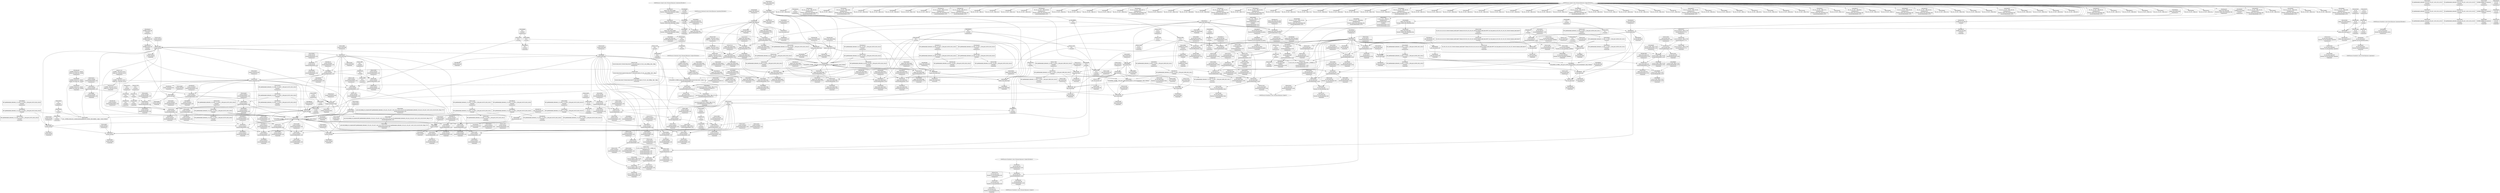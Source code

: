 digraph {
	CE0x3c36390 [shape=record,shape=Mrecord,label="{CE0x3c36390|current_sid:tmp17|security/selinux/hooks.c,218}"]
	CE0x3be23d0 [shape=record,shape=Mrecord,label="{CE0x3be23d0|selinux_shm_shmat:if.else|*SummSource*}"]
	CE0x3c02e80 [shape=record,shape=Mrecord,label="{CE0x3c02e80|selinux_shm_shmat:tmp10|security/selinux/hooks.c,5379}"]
	CE0x3c08850 [shape=record,shape=Mrecord,label="{CE0x3c08850|selinux_shm_shmat:tmp4|security/selinux/hooks.c,5374|*SummSource*}"]
	CE0x3be5410 [shape=record,shape=Mrecord,label="{CE0x3be5410|80:_i32,_112:_i8*,_:_CRE_96,100_|*MultipleSource*|Function::selinux_shm_shmat&Arg::shp::|security/selinux/hooks.c,5379}"]
	CE0x3c33c10 [shape=record,shape=Mrecord,label="{CE0x3c33c10|_ret_i32_%retval.0,_!dbg_!27728|security/selinux/avc.c,775|*SummSource*}"]
	CE0x3bfb3d0 [shape=record,shape=Mrecord,label="{CE0x3bfb3d0|i64*_getelementptr_inbounds_(_11_x_i64_,_11_x_i64_*___llvm_gcov_ctr125,_i64_0,_i64_0)|*Constant*}"]
	CE0x3bf0c20 [shape=record,shape=Mrecord,label="{CE0x3bf0c20|selinux_shm_shmat:tmp7|security/selinux/hooks.c,5375|*SummSink*}"]
	CE0x3bf0b20 [shape=record,shape=Mrecord,label="{CE0x3bf0b20|selinux_shm_shmat:tmp7|security/selinux/hooks.c,5375|*SummSource*}"]
	CE0x3bf6050 [shape=record,shape=Mrecord,label="{CE0x3bf6050|ipc_has_perm:key|security/selinux/hooks.c,5134}"]
	CE0x3c0b410 [shape=record,shape=Mrecord,label="{CE0x3c0b410|current_sid:tmp8|security/selinux/hooks.c,218}"]
	CE0x3beefb0 [shape=record,shape=Mrecord,label="{CE0x3beefb0|i32_1|*Constant*|*SummSource*}"]
	CE0x3bfe310 [shape=record,shape=Mrecord,label="{CE0x3bfe310|current_sid:tobool1|security/selinux/hooks.c,218|*SummSink*}"]
	CE0x3bf31f0 [shape=record,shape=Mrecord,label="{CE0x3bf31f0|80:_i32,_112:_i8*,_:_CRE_70,71_}"]
	CE0x3c03150 [shape=record,shape=Mrecord,label="{CE0x3c03150|selinux_shm_shmat:entry|*SummSink*}"]
	CE0x3c06800 [shape=record,shape=Mrecord,label="{CE0x3c06800|selinux_shm_shmat:tmp6|security/selinux/hooks.c,5375|*SummSink*}"]
	CE0x3c190a0 [shape=record,shape=Mrecord,label="{CE0x3c190a0|get_current:tmp1}"]
	CE0x3bed870 [shape=record,shape=Mrecord,label="{CE0x3bed870|selinux_shm_shmat:tmp11|security/selinux/hooks.c,5379}"]
	CE0x3bfe190 [shape=record,shape=Mrecord,label="{CE0x3bfe190|current_sid:tobool1|security/selinux/hooks.c,218|*SummSource*}"]
	CE0x3c16350 [shape=record,shape=Mrecord,label="{CE0x3c16350|get_current:tmp}"]
	CE0x3bff5f0 [shape=record,shape=Mrecord,label="{CE0x3bff5f0|selinux_shm_shmat:tobool|security/selinux/hooks.c,5374|*SummSource*}"]
	CE0x3bd9310 [shape=record,shape=Mrecord,label="{CE0x3bd9310|80:_i32,_112:_i8*,_:_CRE_58,59_}"]
	CE0x3bee8f0 [shape=record,shape=Mrecord,label="{CE0x3bee8f0|i32_0|*Constant*}"]
	CE0x3c28d10 [shape=record,shape=Mrecord,label="{CE0x3c28d10|current_sid:tmp20|security/selinux/hooks.c,218|*SummSource*}"]
	CE0x3c1a030 [shape=record,shape=Mrecord,label="{CE0x3c1a030|current_sid:tmp22|security/selinux/hooks.c,218|*SummSink*}"]
	CE0x3bf40a0 [shape=record,shape=Mrecord,label="{CE0x3bf40a0|80:_i32,_112:_i8*,_:_CRE_9,10_}"]
	CE0x3bff090 [shape=record,shape=Mrecord,label="{CE0x3bff090|i32_0|*Constant*}"]
	CE0x3bff970 [shape=record,shape=Mrecord,label="{CE0x3bff970|GLOBAL:current_task|Global_var:current_task}"]
	CE0x3bf5e80 [shape=record,shape=Mrecord,label="{CE0x3bf5e80|i32_3|*Constant*|*SummSink*}"]
	CE0x3bf36b0 [shape=record,shape=Mrecord,label="{CE0x3bf36b0|80:_i32,_112:_i8*,_:_CRE_80,84_|*MultipleSource*|Function::selinux_shm_shmat&Arg::shp::|security/selinux/hooks.c,5379}"]
	CE0x3c46b70 [shape=record,shape=Mrecord,label="{CE0x3c46b70|current_sid:land.lhs.true|*SummSource*}"]
	CE0x3bf2060 [shape=record,shape=Mrecord,label="{CE0x3bf2060|GLOBAL:__llvm_gcov_ctr316|Global_var:__llvm_gcov_ctr316}"]
	CE0x3c35050 [shape=record,shape=Mrecord,label="{CE0x3c35050|current_sid:bb|*SummSource*}"]
	CE0x3bf2ad0 [shape=record,shape=Mrecord,label="{CE0x3bf2ad0|COLLAPSED:_GCMRE___llvm_gcov_ctr316_internal_global_6_x_i64_zeroinitializer:_elem_0:default:}"]
	CE0x3c40280 [shape=record,shape=Mrecord,label="{CE0x3c40280|current_sid:tmp9|security/selinux/hooks.c,218}"]
	CE0x3c08c50 [shape=record,shape=Mrecord,label="{CE0x3c08c50|80:_i32,_112:_i8*,_:_CRE_24,25_}"]
	CE0x3bef3b0 [shape=record,shape=Mrecord,label="{CE0x3bef3b0|80:_i32,_112:_i8*,_:_CRE_8,9_}"]
	CE0x3c0b920 [shape=record,shape=Mrecord,label="{CE0x3c0b920|ipc_has_perm:ad|security/selinux/hooks.c, 5128|*SummSource*}"]
	CE0x3bfb240 [shape=record,shape=Mrecord,label="{CE0x3bfb240|current_sid:if.then|*SummSource*}"]
	CE0x3c45b30 [shape=record,shape=Mrecord,label="{CE0x3c45b30|i1_true|*Constant*|*SummSource*}"]
	CE0x3c05c20 [shape=record,shape=Mrecord,label="{CE0x3c05c20|80:_i32,_112:_i8*,_:_CRE_20,21_}"]
	CE0x5b38a80 [shape=record,shape=Mrecord,label="{CE0x5b38a80|i64_0|*Constant*|*SummSource*}"]
	CE0x3be5b50 [shape=record,shape=Mrecord,label="{CE0x3be5b50|80:_i32,_112:_i8*,_:_CRE_120,128_|*MultipleSource*|Function::selinux_shm_shmat&Arg::shp::|security/selinux/hooks.c,5379}"]
	CE0x3bea5d0 [shape=record,shape=Mrecord,label="{CE0x3bea5d0|selinux_shm_shmat:shm_perm|security/selinux/hooks.c,5379}"]
	CE0x3c1a9d0 [shape=record,shape=Mrecord,label="{CE0x3c1a9d0|_call_void_mcount()_#3|*SummSource*}"]
	CE0x3c065c0 [shape=record,shape=Mrecord,label="{CE0x3c065c0|selinux_shm_shmat:tobool|security/selinux/hooks.c,5374}"]
	CE0x3c13bb0 [shape=record,shape=Mrecord,label="{CE0x3c13bb0|ipc_has_perm:tmp4|*LoadInst*|security/selinux/hooks.c,5131|*SummSource*}"]
	CE0x3bf6540 [shape=record,shape=Mrecord,label="{CE0x3bf6540|ipc_has_perm:tmp6|*LoadInst*|security/selinux/hooks.c,5134|*SummSink*}"]
	CE0x3c3a970 [shape=record,shape=Mrecord,label="{CE0x3c3a970|i8*_getelementptr_inbounds_(_25_x_i8_,_25_x_i8_*_.str3,_i32_0,_i32_0)|*Constant*}"]
	CE0x3c40e60 [shape=record,shape=Mrecord,label="{CE0x3c40e60|current_sid:tobool1|security/selinux/hooks.c,218}"]
	CE0x3c09c80 [shape=record,shape=Mrecord,label="{CE0x3c09c80|80:_i32,_112:_i8*,_:_CRE_32,33_}"]
	CE0x3bf3de0 [shape=record,shape=Mrecord,label="{CE0x3bf3de0|80:_i32,_112:_i8*,_:_CRE_92,96_|*MultipleSource*|Function::selinux_shm_shmat&Arg::shp::|security/selinux/hooks.c,5379}"]
	CE0x3c56b60 [shape=record,shape=Mrecord,label="{CE0x3c56b60|COLLAPSED:_GCMRE___llvm_gcov_ctr98_internal_global_2_x_i64_zeroinitializer:_elem_0:default:}"]
	CE0x3c05e80 [shape=record,shape=Mrecord,label="{CE0x3c05e80|80:_i32,_112:_i8*,_:_CRE_22,23_}"]
	CE0x3bf8dd0 [shape=record,shape=Mrecord,label="{CE0x3bf8dd0|_ret_i32_%call,_!dbg_!27724|security/selinux/hooks.c,5379}"]
	CE0x3c112f0 [shape=record,shape=Mrecord,label="{CE0x3c112f0|current_sid:tmp5|security/selinux/hooks.c,218|*SummSink*}"]
	CE0x3c10e40 [shape=record,shape=Mrecord,label="{CE0x3c10e40|get_current:tmp4|./arch/x86/include/asm/current.h,14|*SummSource*}"]
	CE0x3bf1b60 [shape=record,shape=Mrecord,label="{CE0x3bf1b60|selinux_shm_shmat:shm_perm|security/selinux/hooks.c,5379|*SummSink*}"]
	CE0x3bf93a0 [shape=record,shape=Mrecord,label="{CE0x3bf93a0|ipc_has_perm:bb|*SummSource*}"]
	CE0x3c338d0 [shape=record,shape=Mrecord,label="{CE0x3c338d0|avc_has_perm:auditdata|Function::avc_has_perm&Arg::auditdata::}"]
	CE0x3c0a7a0 [shape=record,shape=Mrecord,label="{CE0x3c0a7a0|GLOBAL:__llvm_gcov_ctr125|Global_var:__llvm_gcov_ctr125|*SummSink*}"]
	CE0x3c45ea0 [shape=record,shape=Mrecord,label="{CE0x3c45ea0|i64*_getelementptr_inbounds_(_11_x_i64_,_11_x_i64_*___llvm_gcov_ctr125,_i64_0,_i64_8)|*Constant*}"]
	"CONST[source:0(mediator),value:2(dynamic)][purpose:{subject}][SrcIdx:5]"
	CE0x3c457d0 [shape=record,shape=Mrecord,label="{CE0x3c457d0|get_current:tmp3}"]
	CE0x3c08d80 [shape=record,shape=Mrecord,label="{CE0x3c08d80|80:_i32,_112:_i8*,_:_CRE_25,26_}"]
	CE0x3c0b5e0 [shape=record,shape=Mrecord,label="{CE0x3c0b5e0|i32_1|*Constant*|*SummSink*}"]
	CE0x3c14550 [shape=record,shape=Mrecord,label="{CE0x3c14550|current_sid:entry|*SummSink*}"]
	CE0x3c417b0 [shape=record,shape=Mrecord,label="{CE0x3c417b0|i64_4|*Constant*|*SummSource*}"]
	CE0x3bf39b0 [shape=record,shape=Mrecord,label="{CE0x3bf39b0|80:_i32,_112:_i8*,_:_CRE_84,88_|*MultipleSource*|Function::selinux_shm_shmat&Arg::shp::|security/selinux/hooks.c,5379}"]
	CE0x3c0af10 [shape=record,shape=Mrecord,label="{CE0x3c0af10|current_sid:tmp1}"]
	CE0x3c059e0 [shape=record,shape=Mrecord,label="{CE0x3c059e0|selinux_shm_shmat:tmp1|*SummSource*}"]
	CE0x3c30c40 [shape=record,shape=Mrecord,label="{CE0x3c30c40|ipc_has_perm:tmp7|security/selinux/hooks.c,5136|*SummSink*}"]
	CE0x3c40450 [shape=record,shape=Mrecord,label="{CE0x3c40450|current_sid:tmp9|security/selinux/hooks.c,218|*SummSink*}"]
	CE0x3bfa600 [shape=record,shape=Mrecord,label="{CE0x3bfa600|ipc_has_perm:ipc_perms|Function::ipc_has_perm&Arg::ipc_perms::}"]
	CE0x3be3d50 [shape=record,shape=Mrecord,label="{CE0x3be3d50|selinux_shm_shmat:bb|*SummSink*}"]
	CE0x3c15bc0 [shape=record,shape=Mrecord,label="{CE0x3c15bc0|current_sid:sid|security/selinux/hooks.c,220|*SummSink*}"]
	CE0x3c09110 [shape=record,shape=Mrecord,label="{CE0x3c09110|80:_i32,_112:_i8*,_:_CRE_28,29_}"]
	"CONST[source:0(mediator),value:0(static)][purpose:{operation}][SrcIdx:3]"
	CE0x3c02bc0 [shape=record,shape=Mrecord,label="{CE0x3c02bc0|i64*_getelementptr_inbounds_(_6_x_i64_,_6_x_i64_*___llvm_gcov_ctr316,_i64_0,_i64_5)|*Constant*|*SummSink*}"]
	CE0x3c52280 [shape=record,shape=Mrecord,label="{CE0x3c52280|get_current:tmp3|*SummSource*}"]
	CE0x3c00080 [shape=record,shape=Mrecord,label="{CE0x3c00080|current_sid:tmp6|security/selinux/hooks.c,218|*SummSink*}"]
	CE0x3c0a670 [shape=record,shape=Mrecord,label="{CE0x3c0a670|GLOBAL:__llvm_gcov_ctr125|Global_var:__llvm_gcov_ctr125}"]
	CE0x3c07f60 [shape=record,shape=Mrecord,label="{CE0x3c07f60|i32_0|*Constant*|*SummSink*}"]
	CE0x3c0b6a0 [shape=record,shape=Mrecord,label="{CE0x3c0b6a0|i64*_getelementptr_inbounds_(_2_x_i64_,_2_x_i64_*___llvm_gcov_ctr294,_i64_0,_i64_1)|*Constant*}"]
	CE0x3c3b720 [shape=record,shape=Mrecord,label="{CE0x3c3b720|current_sid:tmp14|security/selinux/hooks.c,218|*SummSink*}"]
	CE0x3bfefc0 [shape=record,shape=Mrecord,label="{CE0x3bfefc0|selinux_shm_shmat:and|security/selinux/hooks.c,5374|*SummSink*}"]
	CE0x5b38af0 [shape=record,shape=Mrecord,label="{CE0x5b38af0|i64_0|*Constant*|*SummSink*}"]
	CE0x3c07c50 [shape=record,shape=Mrecord,label="{CE0x3c07c50|selinux_shm_shmat:tmp3|security/selinux/hooks.c,5374}"]
	CE0x3bf7f30 [shape=record,shape=Mrecord,label="{CE0x3bf7f30|current_sid:tmp11|security/selinux/hooks.c,218}"]
	CE0x3c11280 [shape=record,shape=Mrecord,label="{CE0x3c11280|current_sid:tmp5|security/selinux/hooks.c,218|*SummSource*}"]
	CE0x3be5ec0 [shape=record,shape=Mrecord,label="{CE0x3be5ec0|80:_i32,_112:_i8*,_:_CRE_136,144_|*MultipleSource*|Function::selinux_shm_shmat&Arg::shp::|security/selinux/hooks.c,5379}"]
	CE0x3c57260 [shape=record,shape=Mrecord,label="{CE0x3c57260|get_current:tmp4|./arch/x86/include/asm/current.h,14|*SummSink*}"]
	CE0x3c31bb0 [shape=record,shape=Mrecord,label="{CE0x3c31bb0|i32_(i32,_i32,_i16,_i32,_%struct.common_audit_data*)*_bitcast_(i32_(i32,_i32,_i16,_i32,_%struct.common_audit_data.495*)*_avc_has_perm_to_i32_(i32,_i32,_i16,_i32,_%struct.common_audit_data*)*)|*Constant*|*SummSource*}"]
	CE0x3bef150 [shape=record,shape=Mrecord,label="{CE0x3bef150|80:_i32,_112:_i8*,_:_CRE_6,7_}"]
	CE0x3bf3580 [shape=record,shape=Mrecord,label="{CE0x3bf3580|80:_i32,_112:_i8*,_:_CRE_76,80_|*MultipleSource*|Function::selinux_shm_shmat&Arg::shp::|security/selinux/hooks.c,5379}"]
	CE0x3beacc0 [shape=record,shape=Mrecord,label="{CE0x3beacc0|selinux_shm_shmat:shmflg|Function::selinux_shm_shmat&Arg::shmflg::}"]
	CE0x3c0ea90 [shape=record,shape=Mrecord,label="{CE0x3c0ea90|current_sid:tmp17|security/selinux/hooks.c,218|*SummSource*}"]
	CE0x3c41550 [shape=record,shape=Mrecord,label="{CE0x3c41550|i64_5|*Constant*|*SummSink*}"]
	CE0x3c3eb30 [shape=record,shape=Mrecord,label="{CE0x3c3eb30|i64*_getelementptr_inbounds_(_11_x_i64_,_11_x_i64_*___llvm_gcov_ctr125,_i64_0,_i64_0)|*Constant*|*SummSink*}"]
	CE0x3bf7a50 [shape=record,shape=Mrecord,label="{CE0x3bf7a50|80:_i32,_112:_i8*,_:_CRE_55,56_}"]
	CE0x3c324f0 [shape=record,shape=Mrecord,label="{CE0x3c324f0|avc_has_perm:ssid|Function::avc_has_perm&Arg::ssid::}"]
	CE0x3c33440 [shape=record,shape=Mrecord,label="{CE0x3c33440|avc_has_perm:requested|Function::avc_has_perm&Arg::requested::}"]
	CE0x3c04740 [shape=record,shape=Mrecord,label="{CE0x3c04740|80:_i32,_112:_i8*,_:_CRE_41,42_}"]
	CE0x3bd9c90 [shape=record,shape=Mrecord,label="{CE0x3bd9c90|80:_i32,_112:_i8*,_:_CRE_66,67_}"]
	CE0x3bf1db0 [shape=record,shape=Mrecord,label="{CE0x3bf1db0|i32_4096|*Constant*}"]
	CE0x3c08fe0 [shape=record,shape=Mrecord,label="{CE0x3c08fe0|80:_i32,_112:_i8*,_:_CRE_27,28_}"]
	CE0x3c01590 [shape=record,shape=Mrecord,label="{CE0x3c01590|GLOBAL:__llvm_gcov_ctr316|Global_var:__llvm_gcov_ctr316|*SummSource*}"]
	CE0x3c33940 [shape=record,shape=Mrecord,label="{CE0x3c33940|avc_has_perm:auditdata|Function::avc_has_perm&Arg::auditdata::|*SummSource*}"]
	CE0x3c03360 [shape=record,shape=Mrecord,label="{CE0x3c03360|i32_48|*Constant*|*SummSink*}"]
	CE0x3bfc390 [shape=record,shape=Mrecord,label="{CE0x3bfc390|ipc_has_perm:call|security/selinux/hooks.c,5129|*SummSource*}"]
	CE0x3c3b850 [shape=record,shape=Mrecord,label="{CE0x3c3b850|i1_true|*Constant*}"]
	CE0x3bfaa00 [shape=record,shape=Mrecord,label="{CE0x3bfaa00|ipc_has_perm:perms|Function::ipc_has_perm&Arg::perms::|*SummSink*}"]
	CE0x3c30f60 [shape=record,shape=Mrecord,label="{CE0x3c30f60|ipc_has_perm:sclass|security/selinux/hooks.c,5136|*SummSink*}"]
	CE0x3c35c80 [shape=record,shape=Mrecord,label="{CE0x3c35c80|i8*_getelementptr_inbounds_(_45_x_i8_,_45_x_i8_*_.str12,_i32_0,_i32_0)|*Constant*|*SummSource*}"]
	CE0x3beffe0 [shape=record,shape=Mrecord,label="{CE0x3beffe0|i32_4096|*Constant*|*SummSink*}"]
	CE0x3bef280 [shape=record,shape=Mrecord,label="{CE0x3bef280|80:_i32,_112:_i8*,_:_CRE_7,8_}"]
	CE0x3c2ff50 [shape=record,shape=Mrecord,label="{CE0x3c2ff50|ipc_has_perm:sid1|security/selinux/hooks.c,5136|*SummSink*}"]
	CE0x3c416a0 [shape=record,shape=Mrecord,label="{CE0x3c416a0|current_sid:tmp10|security/selinux/hooks.c,218}"]
	CE0x3bf0110 [shape=record,shape=Mrecord,label="{CE0x3bf0110|selinux_shm_shmat:and|security/selinux/hooks.c,5374}"]
	CE0x3c2c8b0 [shape=record,shape=Mrecord,label="{CE0x3c2c8b0|i8_4|*Constant*|*SummSink*}"]
	CE0x3bfa750 [shape=record,shape=Mrecord,label="{CE0x3bfa750|ipc_has_perm:ipc_perms|Function::ipc_has_perm&Arg::ipc_perms::|*SummSink*}"]
	CE0x3be6230 [shape=record,shape=Mrecord,label="{CE0x3be6230|80:_i32,_112:_i8*,_:_CRE_152,160_|*MultipleSource*|Function::selinux_shm_shmat&Arg::shp::|security/selinux/hooks.c,5379}"]
	CE0x3c46c80 [shape=record,shape=Mrecord,label="{CE0x3c46c80|current_sid:if.end}"]
	CE0x3c35c10 [shape=record,shape=Mrecord,label="{CE0x3c35c10|i8*_getelementptr_inbounds_(_45_x_i8_,_45_x_i8_*_.str12,_i32_0,_i32_0)|*Constant*}"]
	CE0x3c32740 [shape=record,shape=Mrecord,label="{CE0x3c32740|avc_has_perm:ssid|Function::avc_has_perm&Arg::ssid::|*SummSource*}"]
	CE0x3c111c0 [shape=record,shape=Mrecord,label="{CE0x3c111c0|GLOBAL:__llvm_gcov_ctr125|Global_var:__llvm_gcov_ctr125|*SummSource*}"]
	CE0x3c13f70 [shape=record,shape=Mrecord,label="{CE0x3c13f70|i64_2|*Constant*}"]
	CE0x3c1afc0 [shape=record,shape=Mrecord,label="{CE0x3c1afc0|i64*_getelementptr_inbounds_(_11_x_i64_,_11_x_i64_*___llvm_gcov_ctr125,_i64_0,_i64_1)|*Constant*|*SummSink*}"]
	CE0x3bfd9f0 [shape=record,shape=Mrecord,label="{CE0x3bfd9f0|_ret_i32_%call,_!dbg_!27724|security/selinux/hooks.c,5379|*SummSink*}"]
	CE0x3c31e50 [shape=record,shape=Mrecord,label="{CE0x3c31e50|avc_has_perm:entry}"]
	CE0x3c00ba0 [shape=record,shape=Mrecord,label="{CE0x3c00ba0|_ret_i32_%tmp24,_!dbg_!27742|security/selinux/hooks.c,220}"]
	CE0x3c328f0 [shape=record,shape=Mrecord,label="{CE0x3c328f0|avc_has_perm:tsid|Function::avc_has_perm&Arg::tsid::}"]
	CE0x3c0fd80 [shape=record,shape=Mrecord,label="{CE0x3c0fd80|get_current:entry|*SummSink*}"]
	CE0x3bfb4f0 [shape=record,shape=Mrecord,label="{CE0x3bfb4f0|i64*_getelementptr_inbounds_(_11_x_i64_,_11_x_i64_*___llvm_gcov_ctr125,_i64_0,_i64_0)|*Constant*|*SummSource*}"]
	CE0x3bf0790 [shape=record,shape=Mrecord,label="{CE0x3bf0790|current_sid:tmp13|security/selinux/hooks.c,218|*SummSink*}"]
	CE0x3c33fb0 [shape=record,shape=Mrecord,label="{CE0x3c33fb0|current_sid:do.body|*SummSource*}"]
	CE0x3c33dd0 [shape=record,shape=Mrecord,label="{CE0x3c33dd0|_ret_i32_%retval.0,_!dbg_!27728|security/selinux/avc.c,775|*SummSink*}"]
	CE0x3c1ade0 [shape=record,shape=Mrecord,label="{CE0x3c1ade0|i64*_getelementptr_inbounds_(_11_x_i64_,_11_x_i64_*___llvm_gcov_ctr125,_i64_0,_i64_1)|*Constant*|*SummSource*}"]
	CE0x3be57b0 [shape=record,shape=Mrecord,label="{CE0x3be57b0|80:_i32,_112:_i8*,_:_CRE_104,112_|*MultipleSource*|Function::selinux_shm_shmat&Arg::shp::|security/selinux/hooks.c,5379}"]
	CE0x3c34160 [shape=record,shape=Mrecord,label="{CE0x3c34160|current_sid:do.end|*SummSource*}"]
	CE0x3c0c340 [shape=record,shape=Mrecord,label="{CE0x3c0c340|selinux_shm_shmat:call|security/selinux/hooks.c,5379|*SummSink*}"]
	CE0x3c32d90 [shape=record,shape=Mrecord,label="{CE0x3c32d90|avc_has_perm:tclass|Function::avc_has_perm&Arg::tclass::}"]
	CE0x3c0f500 [shape=record,shape=Mrecord,label="{CE0x3c0f500|current_sid:call4|security/selinux/hooks.c,218|*SummSink*}"]
	CE0x3be2300 [shape=record,shape=Mrecord,label="{CE0x3be2300|selinux_shm_shmat:if.else}"]
	CE0x3bf43d0 [shape=record,shape=Mrecord,label="{CE0x3bf43d0|80:_i32,_112:_i8*,_:_CRE_4,5_}"]
	CE0x3bf76c0 [shape=record,shape=Mrecord,label="{CE0x3bf76c0|80:_i32,_112:_i8*,_:_CRE_52,53_}"]
	CE0x3c0f8d0 [shape=record,shape=Mrecord,label="{CE0x3c0f8d0|GLOBAL:get_current|*Constant*|*SummSource*}"]
	CE0x3c195b0 [shape=record,shape=Mrecord,label="{CE0x3c195b0|i32_22|*Constant*|*SummSink*}"]
	CE0x3bf4a80 [shape=record,shape=Mrecord,label="{CE0x3bf4a80|80:_i32,_112:_i8*,_:_CRE_15,16_}"]
	CE0x3c3e1b0 [shape=record,shape=Mrecord,label="{CE0x3c3e1b0|current_sid:land.lhs.true}"]
	CE0x3c40380 [shape=record,shape=Mrecord,label="{CE0x3c40380|current_sid:tmp9|security/selinux/hooks.c,218|*SummSource*}"]
	CE0x3c0f630 [shape=record,shape=Mrecord,label="{CE0x3c0f630|GLOBAL:get_current|*Constant*}"]
	CE0x3c456e0 [shape=record,shape=Mrecord,label="{CE0x3c456e0|get_current:tmp2|*SummSink*}"]
	CE0x3bfcf80 [shape=record,shape=Mrecord,label="{CE0x3bfcf80|current_sid:do.end}"]
	CE0x3c3c860 [shape=record,shape=Mrecord,label="{CE0x3c3c860|current_sid:tmp15|security/selinux/hooks.c,218|*SummSource*}"]
	CE0x34b5fe0 [shape=record,shape=Mrecord,label="{CE0x34b5fe0|selinux_shm_shmat:tmp3|security/selinux/hooks.c,5374|*SummSink*}"]
	CE0x3c52380 [shape=record,shape=Mrecord,label="{CE0x3c52380|get_current:tmp3|*SummSink*}"]
	CE0x3c3cb60 [shape=record,shape=Mrecord,label="{CE0x3c3cb60|current_sid:tmp16|security/selinux/hooks.c,218}"]
	CE0x3bf7920 [shape=record,shape=Mrecord,label="{CE0x3bf7920|80:_i32,_112:_i8*,_:_CRE_54,55_}"]
	CE0x3c056a0 [shape=record,shape=Mrecord,label="{CE0x3c056a0|selinux_shm_shmat:tmp11|security/selinux/hooks.c,5379|*SummSink*}"]
	CE0x3bff830 [shape=record,shape=Mrecord,label="{CE0x3bff830|selinux_shm_shmat:entry}"]
	CE0x3be6400 [shape=record,shape=Mrecord,label="{CE0x3be6400|80:_i32,_112:_i8*,_:_CRE_160,168_|*MultipleSource*|Function::selinux_shm_shmat&Arg::shp::|security/selinux/hooks.c,5379}"]
	CE0x3bf6440 [shape=record,shape=Mrecord,label="{CE0x3bf6440|ipc_has_perm:tmp6|*LoadInst*|security/selinux/hooks.c,5134}"]
	CE0x3c06070 [shape=record,shape=Mrecord,label="{CE0x3c06070|selinux_shm_shmat:if.end|*SummSink*}"]
	CE0x3c01460 [shape=record,shape=Mrecord,label="{CE0x3c01460|i64*_getelementptr_inbounds_(_6_x_i64_,_6_x_i64_*___llvm_gcov_ctr316,_i64_0,_i64_3)|*Constant*}"]
	CE0x3bf7460 [shape=record,shape=Mrecord,label="{CE0x3bf7460|80:_i32,_112:_i8*,_:_CRE_50,51_}"]
	CE0x3bfa0b0 [shape=record,shape=Mrecord,label="{CE0x3bfa0b0|GLOBAL:ipc_has_perm|*Constant*|*SummSource*}"]
	CE0x3c32f30 [shape=record,shape=Mrecord,label="{CE0x3c32f30|avc_has_perm:tclass|Function::avc_has_perm&Arg::tclass::|*SummSource*}"]
	CE0x3c06100 [shape=record,shape=Mrecord,label="{CE0x3c06100|selinux_shm_shmat:entry|*SummSource*}"]
	CE0x3c0fbe0 [shape=record,shape=Mrecord,label="{CE0x3c0fbe0|get_current:entry}"]
	CE0x3bf42f0 [shape=record,shape=Mrecord,label="{CE0x3bf42f0|80:_i32,_112:_i8*,_:_CRE_3,4_}"]
	CE0x3c13d30 [shape=record,shape=Mrecord,label="{CE0x3c13d30|ipc_has_perm:tmp4|*LoadInst*|security/selinux/hooks.c,5131|*SummSink*}"]
	CE0x3c19110 [shape=record,shape=Mrecord,label="{CE0x3c19110|get_current:tmp1|*SummSource*}"]
	CE0x3c14050 [shape=record,shape=Mrecord,label="{CE0x3c14050|current_sid:tmp4|security/selinux/hooks.c,218|*SummSource*}"]
	CE0x3bfad60 [shape=record,shape=Mrecord,label="{CE0x3bfad60|_ret_i32_%call2,_!dbg_!27728|security/selinux/hooks.c,5136|*SummSource*}"]
	CE0x3bf64b0 [shape=record,shape=Mrecord,label="{CE0x3bf64b0|ipc_has_perm:tmp6|*LoadInst*|security/selinux/hooks.c,5134|*SummSource*}"]
	CE0x3bf2270 [shape=record,shape=Mrecord,label="{CE0x3bf2270|i64*_getelementptr_inbounds_(_6_x_i64_,_6_x_i64_*___llvm_gcov_ctr316,_i64_0,_i64_0)|*Constant*|*SummSource*}"]
	CE0x3bea430 [shape=record,shape=Mrecord,label="{CE0x3bea430|selinux_shm_shmat:shp|Function::selinux_shm_shmat&Arg::shp::|*SummSource*}"]
	CE0x3c0ae10 [shape=record,shape=Mrecord,label="{CE0x3c0ae10|current_sid:tmp|*SummSink*}"]
	CE0x3bf0720 [shape=record,shape=Mrecord,label="{CE0x3bf0720|current_sid:tmp13|security/selinux/hooks.c,218|*SummSource*}"]
	CE0x3c105b0 [shape=record,shape=Mrecord,label="{CE0x3c105b0|i32_78|*Constant*|*SummSink*}"]
	CE0x3bf4bb0 [shape=record,shape=Mrecord,label="{CE0x3bf4bb0|80:_i32,_112:_i8*,_:_CRE_16,17_}"]
	CE0x3be9b00 [shape=record,shape=Mrecord,label="{CE0x3be9b00|selinux_shm_shmat:if.else|*SummSink*}"]
	CE0x3bef020 [shape=record,shape=Mrecord,label="{CE0x3bef020|80:_i32,_112:_i8*,_:_CRE_5,6_}"]
	CE0x3c87aa0 [shape=record,shape=Mrecord,label="{CE0x3c87aa0|get_current:tmp|*SummSink*}"]
	CE0x3bd96a0 [shape=record,shape=Mrecord,label="{CE0x3bd96a0|80:_i32,_112:_i8*,_:_CRE_61,62_}"]
	CE0x3bda610 [shape=record,shape=Mrecord,label="{CE0x3bda610|GLOBAL:current_sid|*Constant*|*SummSource*}"]
	CE0x3bdae00 [shape=record,shape=Mrecord,label="{CE0x3bdae00|i64*_getelementptr_inbounds_(_6_x_i64_,_6_x_i64_*___llvm_gcov_ctr316,_i64_0,_i64_3)|*Constant*|*SummSource*}"]
	"CONST[source:0(mediator),value:2(dynamic)][purpose:{subject}]"
	CE0x3c2f830 [shape=record,shape=Mrecord,label="{CE0x3c2f830|ipc_has_perm:ipc_id|security/selinux/hooks.c,5134|*SummSource*}"]
	CE0x3be65d0 [shape=record,shape=Mrecord,label="{CE0x3be65d0|80:_i32,_112:_i8*,_:_CRE_168,172_|*MultipleSource*|Function::selinux_shm_shmat&Arg::shp::|security/selinux/hooks.c,5379}"]
	CE0x3bfdfd0 [shape=record,shape=Mrecord,label="{CE0x3bfdfd0|current_sid:tmp8|security/selinux/hooks.c,218|*SummSink*}"]
	CE0x3c02810 [shape=record,shape=Mrecord,label="{CE0x3c02810|selinux_shm_shmat:tmp2|security/selinux/hooks.c,5374|*SummSource*}"]
	CE0x3c1a290 [shape=record,shape=Mrecord,label="{CE0x3c1a290|ipc_has_perm:tmp1|*SummSource*}"]
	CE0x3bf30c0 [shape=record,shape=Mrecord,label="{CE0x3bf30c0|80:_i32,_112:_i8*,_:_CRE_69,70_}"]
	CE0x3bfc840 [shape=record,shape=Mrecord,label="{CE0x3bfc840|_call_void_mcount()_#3|*SummSink*}"]
	CE0x34b6160 [shape=record,shape=Mrecord,label="{CE0x34b6160|selinux_shm_shmat:tmp4|security/selinux/hooks.c,5374}"]
	CE0x3c2f250 [shape=record,shape=Mrecord,label="{CE0x3c2f250|ipc_has_perm:ipc_id|security/selinux/hooks.c,5134}"]
	CE0x3be72b0 [shape=record,shape=Mrecord,label="{CE0x3be72b0|selinux_shm_shmat:call|security/selinux/hooks.c,5379}"]
	CE0x3c10460 [shape=record,shape=Mrecord,label="{CE0x3c10460|i32_78|*Constant*}"]
	CE0x3c020b0 [shape=record,shape=Mrecord,label="{CE0x3c020b0|selinux_shm_shmat:perms.0|*SummSource*}"]
	CE0x3c061a0 [shape=record,shape=Mrecord,label="{CE0x3c061a0|selinux_shm_shmat:if.end}"]
	CE0x3c41cd0 [shape=record,shape=Mrecord,label="{CE0x3c41cd0|i64*_getelementptr_inbounds_(_2_x_i64_,_2_x_i64_*___llvm_gcov_ctr98,_i64_0,_i64_0)|*Constant*|*SummSink*}"]
	CE0x3c006f0 [shape=record,shape=Mrecord,label="{CE0x3c006f0|_call_void_mcount()_#3}"]
	CE0x3bf70d0 [shape=record,shape=Mrecord,label="{CE0x3bf70d0|80:_i32,_112:_i8*,_:_CRE_47,48_}"]
	CE0x3bfb140 [shape=record,shape=Mrecord,label="{CE0x3bfb140|ipc_has_perm:bb|*SummSink*}"]
	CE0x3c32c20 [shape=record,shape=Mrecord,label="{CE0x3c32c20|avc_has_perm:tsid|Function::avc_has_perm&Arg::tsid::|*SummSink*}"]
	CE0x3c1aaa0 [shape=record,shape=Mrecord,label="{CE0x3c1aaa0|_call_void_mcount()_#3|*SummSink*}"]
	CE0x3c0fa50 [shape=record,shape=Mrecord,label="{CE0x3c0fa50|GLOBAL:get_current|*Constant*|*SummSink*}"]
	CE0x3bfa4e0 [shape=record,shape=Mrecord,label="{CE0x3bfa4e0|ipc_has_perm:perms|Function::ipc_has_perm&Arg::perms::}"]
	CE0x3bfef50 [shape=record,shape=Mrecord,label="{CE0x3bfef50|selinux_shm_shmat:and|security/selinux/hooks.c,5374|*SummSource*}"]
	CE0x3c0ba60 [shape=record,shape=Mrecord,label="{CE0x3c0ba60|current_sid:tmp2|*SummSource*}"]
	CE0x3bea740 [shape=record,shape=Mrecord,label="{CE0x3bea740|selinux_shm_shmat:shm_perm|security/selinux/hooks.c,5379|*SummSource*}"]
	CE0x3c2f940 [shape=record,shape=Mrecord,label="{CE0x3c2f940|ipc_has_perm:ipc_id|security/selinux/hooks.c,5134|*SummSink*}"]
	CE0x3bfbc50 [shape=record,shape=Mrecord,label="{CE0x3bfbc50|i64*_getelementptr_inbounds_(_11_x_i64_,_11_x_i64_*___llvm_gcov_ctr125,_i64_0,_i64_6)|*Constant*|*SummSource*}"]
	CE0x3befe80 [shape=record,shape=Mrecord,label="{CE0x3befe80|selinux_shm_shmat:tmp2|security/selinux/hooks.c,5374}"]
	CE0x3c0f270 [shape=record,shape=Mrecord,label="{CE0x3c0f270|current_sid:tmp19|security/selinux/hooks.c,218}"]
	CE0x3bf2b40 [shape=record,shape=Mrecord,label="{CE0x3bf2b40|_call_void_mcount()_#3|*SummSource*}"]
	CE0x3bf1720 [shape=record,shape=Mrecord,label="{CE0x3bf1720|i64*_getelementptr_inbounds_(_2_x_i64_,_2_x_i64_*___llvm_gcov_ctr98,_i64_0,_i64_1)|*Constant*|*SummSink*}"]
	CE0x3c01ee0 [shape=record,shape=Mrecord,label="{CE0x3c01ee0|i64*_getelementptr_inbounds_(_6_x_i64_,_6_x_i64_*___llvm_gcov_ctr316,_i64_0,_i64_5)|*Constant*}"]
	CE0x3c11130 [shape=record,shape=Mrecord,label="{CE0x3c11130|ipc_has_perm:tmp2|*SummSource*}"]
	"CONST[source:0(mediator),value:0(static)][purpose:{operation}]"
	CE0x3c07d80 [shape=record,shape=Mrecord,label="{CE0x3c07d80|i64*_getelementptr_inbounds_(_6_x_i64_,_6_x_i64_*___llvm_gcov_ctr316,_i64_0,_i64_3)|*Constant*|*SummSink*}"]
	CE0x3c327e0 [shape=record,shape=Mrecord,label="{CE0x3c327e0|avc_has_perm:ssid|Function::avc_has_perm&Arg::ssid::|*SummSink*}"]
	CE0x3bf82b0 [shape=record,shape=Mrecord,label="{CE0x3bf82b0|current_sid:tmp11|security/selinux/hooks.c,218|*SummSink*}"]
	CE0x3bf9270 [shape=record,shape=Mrecord,label="{CE0x3bf9270|ipc_has_perm:bb}"]
	CE0x3c32af0 [shape=record,shape=Mrecord,label="{CE0x3c32af0|avc_has_perm:tsid|Function::avc_has_perm&Arg::tsid::|*SummSource*}"]
	CE0x3be1d40 [shape=record,shape=Mrecord,label="{CE0x3be1d40|selinux_shm_shmat:if.then|*SummSource*}"]
	CE0x3c3b400 [shape=record,shape=Mrecord,label="{CE0x3c3b400|current_sid:tmp14|security/selinux/hooks.c,218}"]
	CE0x3c1abe0 [shape=record,shape=Mrecord,label="{CE0x3c1abe0|ipc_has_perm:ad|security/selinux/hooks.c, 5128|*SummSink*}"]
	CE0x3c28ab0 [shape=record,shape=Mrecord,label="{CE0x3c28ab0|i64*_getelementptr_inbounds_(_11_x_i64_,_11_x_i64_*___llvm_gcov_ctr125,_i64_0,_i64_10)|*Constant*|*SummSink*}"]
	CE0x3c16950 [shape=record,shape=Mrecord,label="{CE0x3c16950|current_sid:tmp24|security/selinux/hooks.c,220}"]
	CE0x3c02ef0 [shape=record,shape=Mrecord,label="{CE0x3c02ef0|selinux_shm_shmat:tmp10|security/selinux/hooks.c,5379|*SummSource*}"]
	CE0x3bd9ef0 [shape=record,shape=Mrecord,label="{CE0x3bd9ef0|80:_i32,_112:_i8*,_:_CRE_68,69_}"]
	CE0x3bf2370 [shape=record,shape=Mrecord,label="{CE0x3bf2370|i64*_getelementptr_inbounds_(_2_x_i64_,_2_x_i64_*___llvm_gcov_ctr98,_i64_0,_i64_1)|*Constant*}"]
	CE0x3bd9b60 [shape=record,shape=Mrecord,label="{CE0x3bd9b60|80:_i32,_112:_i8*,_:_CRE_65,66_}"]
	CE0x3bf8800 [shape=record,shape=Mrecord,label="{CE0x3bf8800|selinux_shm_shmat:tmp5|security/selinux/hooks.c,5374|*SummSink*}"]
	CE0x3bec8d0 [shape=record,shape=Mrecord,label="{CE0x3bec8d0|selinux_shm_shmat:bb|*SummSource*}"]
	CE0x3be67a0 [shape=record,shape=Mrecord,label="{CE0x3be67a0|80:_i32,_112:_i8*,_:_CRE_172,176_|*MultipleSource*|Function::selinux_shm_shmat&Arg::shp::|security/selinux/hooks.c,5379}"]
	CE0x3be4e70 [shape=record,shape=Mrecord,label="{CE0x3be4e70|i64_1|*Constant*|*SummSink*}"]
	CE0x3c3c440 [shape=record,shape=Mrecord,label="{CE0x3c3c440|i64*_getelementptr_inbounds_(_11_x_i64_,_11_x_i64_*___llvm_gcov_ctr125,_i64_0,_i64_8)|*Constant*|*SummSource*}"]
	CE0x3c16ae0 [shape=record,shape=Mrecord,label="{CE0x3c16ae0|current_sid:tmp24|security/selinux/hooks.c,220|*SummSource*}"]
	CE0x3c085e0 [shape=record,shape=Mrecord,label="{CE0x3c085e0|GLOBAL:current_task|Global_var:current_task|*SummSink*}"]
	CE0x3bda030 [shape=record,shape=Mrecord,label="{CE0x3bda030|ipc_has_perm:tmp3|*SummSink*}"]
	CE0x3bec450 [shape=record,shape=Mrecord,label="{CE0x3bec450|i32_48|*Constant*}"]
	CE0x3c01c00 [shape=record,shape=Mrecord,label="{CE0x3c01c00|selinux_shm_shmat:tmp8|security/selinux/hooks.c,5377|*SummSink*}"]
	CE0x3bed9a0 [shape=record,shape=Mrecord,label="{CE0x3bed9a0|selinux_shm_shmat:tmp11|security/selinux/hooks.c,5379|*SummSource*}"]
	CE0x3c3f9d0 [shape=record,shape=Mrecord,label="{CE0x3c3f9d0|_call_void_lockdep_rcu_suspicious(i8*_getelementptr_inbounds_(_25_x_i8_,_25_x_i8_*_.str3,_i32_0,_i32_0),_i32_218,_i8*_getelementptr_inbounds_(_45_x_i8_,_45_x_i8_*_.str12,_i32_0,_i32_0))_#10,_!dbg_!27727|security/selinux/hooks.c,218}"]
	CE0x3c3ebd0 [shape=record,shape=Mrecord,label="{CE0x3c3ebd0|current_sid:tmp}"]
	CE0x3beb330 [shape=record,shape=Mrecord,label="{CE0x3beb330|_call_void_mcount()_#3|*SummSink*}"]
	CE0x3c57300 [shape=record,shape=Mrecord,label="{CE0x3c57300|%struct.task_struct*_(%struct.task_struct**)*_asm_movq_%gs:$_1:P_,$0_,_r,im,_dirflag_,_fpsr_,_flags_}"]
	CE0x3c108b0 [shape=record,shape=Mrecord,label="{CE0x3c108b0|current_sid:cred|security/selinux/hooks.c,218|*SummSource*}"]
	CE0x3bf3320 [shape=record,shape=Mrecord,label="{CE0x3bf3320|80:_i32,_112:_i8*,_:_CRE_71,72_}"]
	CE0x3c136c0 [shape=record,shape=Mrecord,label="{CE0x3c136c0|ipc_has_perm:security|security/selinux/hooks.c,5131}"]
	CE0x3c0a240 [shape=record,shape=Mrecord,label="{CE0x3c0a240|ipc_has_perm:tmp|*SummSink*}"]
	CE0x3bfc7d0 [shape=record,shape=Mrecord,label="{CE0x3bfc7d0|_call_void_mcount()_#3|*SummSource*}"]
	CE0x3bfa670 [shape=record,shape=Mrecord,label="{CE0x3bfa670|ipc_has_perm:ipc_perms|Function::ipc_has_perm&Arg::ipc_perms::|*SummSource*}"]
	CE0x3c0fe10 [shape=record,shape=Mrecord,label="{CE0x3c0fe10|_ret_%struct.task_struct*_%tmp4,_!dbg_!27714|./arch/x86/include/asm/current.h,14|*SummSource*}"]
	CE0x3c28750 [shape=record,shape=Mrecord,label="{CE0x3c28750|current_sid:tmp19|security/selinux/hooks.c,218|*SummSource*}"]
	CE0x3c41de0 [shape=record,shape=Mrecord,label="{CE0x3c41de0|i64_5|*Constant*}"]
	CE0x3c3e120 [shape=record,shape=Mrecord,label="{CE0x3c3e120|current_sid:land.lhs.true2|*SummSource*}"]
	CE0x3be6d10 [shape=record,shape=Mrecord,label="{CE0x3be6d10|80:_i32,_112:_i8*,_:_CRE_192,200_|*MultipleSource*|Function::selinux_shm_shmat&Arg::shp::|security/selinux/hooks.c,5379}"]
	CE0x3bfc120 [shape=record,shape=Mrecord,label="{CE0x3bfc120|current_sid:tobool|security/selinux/hooks.c,218|*SummSource*}"]
	CE0x3beb230 [shape=record,shape=Mrecord,label="{CE0x3beb230|_call_void_mcount()_#3|*SummSource*}"]
	CE0x3c0b2e0 [shape=record,shape=Mrecord,label="{CE0x3c0b2e0|GLOBAL:current_sid.__warned|Global_var:current_sid.__warned|*SummSink*}"]
	CE0x3bf6620 [shape=record,shape=Mrecord,label="{CE0x3bf6620|ipc_has_perm:u|security/selinux/hooks.c,5134}"]
	CE0x3bf7200 [shape=record,shape=Mrecord,label="{CE0x3bf7200|80:_i32,_112:_i8*,_:_CRE_48,49_}"]
	CE0x3bf7e00 [shape=record,shape=Mrecord,label="{CE0x3bf7e00|current_sid:tmp10|security/selinux/hooks.c,218|*SummSink*}"]
	CE0x3be1e00 [shape=record,shape=Mrecord,label="{CE0x3be1e00|i64*_getelementptr_inbounds_(_6_x_i64_,_6_x_i64_*___llvm_gcov_ctr316,_i64_0,_i64_0)|*Constant*|*SummSink*}"]
	CE0x3c13860 [shape=record,shape=Mrecord,label="{CE0x3c13860|ipc_has_perm:security|security/selinux/hooks.c,5131|*SummSink*}"]
	CE0x3bee800 [shape=record,shape=Mrecord,label="{CE0x3bee800|current_sid:call|security/selinux/hooks.c,218|*SummSink*}"]
	CE0x3c15fc0 [shape=record,shape=Mrecord,label="{CE0x3c15fc0|0:_i32,_4:_i32,_8:_i32,_12:_i32,_:_CMRE_4,8_|*MultipleSource*|security/selinux/hooks.c,218|security/selinux/hooks.c,218|security/selinux/hooks.c,220}"]
	CE0x5279360 [shape=record,shape=Mrecord,label="{CE0x5279360|selinux_shm_shmat:shmflg|Function::selinux_shm_shmat&Arg::shmflg::|*SummSink*}"]
	CE0x3c13190 [shape=record,shape=Mrecord,label="{CE0x3c13190|i64_0|*Constant*}"]
	CE0x3c15cb0 [shape=record,shape=Mrecord,label="{CE0x3c15cb0|current_sid:sid|security/selinux/hooks.c,220|*SummSource*}"]
	CE0x3c04870 [shape=record,shape=Mrecord,label="{CE0x3c04870|80:_i32,_112:_i8*,_:_CRE_42,43_}"]
	CE0x3bf4ce0 [shape=record,shape=Mrecord,label="{CE0x3bf4ce0|80:_i32,_112:_i8*,_:_CRE_17,18_}"]
	CE0x3c0ed90 [shape=record,shape=Mrecord,label="{CE0x3c0ed90|current_sid:tmp18|security/selinux/hooks.c,218}"]
	CE0x3c2ece0 [shape=record,shape=Mrecord,label="{CE0x3c2ece0|i64*_getelementptr_inbounds_(_11_x_i64_,_11_x_i64_*___llvm_gcov_ctr125,_i64_0,_i64_1)|*Constant*}"]
	CE0x3c19ec0 [shape=record,shape=Mrecord,label="{CE0x3c19ec0|current_sid:tmp22|security/selinux/hooks.c,218|*SummSource*}"]
	CE0x3c34850 [shape=record,shape=Mrecord,label="{CE0x3c34850|0:_i8,_:_GCMR_current_sid.__warned_internal_global_i8_0,_section_.data.unlikely_,_align_1:_elem_0:default:}"]
	CE0x3c7c120 [shape=record,shape=Mrecord,label="{CE0x3c7c120|_call_void_mcount()_#3}"]
	CE0x3c19910 [shape=record,shape=Mrecord,label="{CE0x3c19910|current_sid:security|security/selinux/hooks.c,218}"]
	CE0x3c2f560 [shape=record,shape=Mrecord,label="{CE0x3c2f560|ipc_has_perm:u|security/selinux/hooks.c,5134|*SummSink*}"]
	CE0x3c31ce0 [shape=record,shape=Mrecord,label="{CE0x3c31ce0|i32_(i32,_i32,_i16,_i32,_%struct.common_audit_data*)*_bitcast_(i32_(i32,_i32,_i16,_i32,_%struct.common_audit_data.495*)*_avc_has_perm_to_i32_(i32,_i32,_i16,_i32,_%struct.common_audit_data*)*)|*Constant*|*SummSink*}"]
	CE0x3c33060 [shape=record,shape=Mrecord,label="{CE0x3c33060|avc_has_perm:tclass|Function::avc_has_perm&Arg::tclass::|*SummSink*}"]
	CE0x3c15530 [shape=record,shape=Mrecord,label="{CE0x3c15530|current_sid:tmp23|security/selinux/hooks.c,218|*SummSink*}"]
	CE0x3c01f50 [shape=record,shape=Mrecord,label="{CE0x3c01f50|i32_16|*Constant*|*SummSink*}"]
	CE0x3beee30 [shape=record,shape=Mrecord,label="{CE0x3beee30|ipc_has_perm:tmp1|*SummSink*}"]
	CE0x3c3c8d0 [shape=record,shape=Mrecord,label="{CE0x3c3c8d0|current_sid:tmp15|security/selinux/hooks.c,218|*SummSink*}"]
	CE0x3c04f50 [shape=record,shape=Mrecord,label="{CE0x3c04f50|selinux_shm_shmat:tmp6|security/selinux/hooks.c,5375|*SummSource*}"]
	CE0x3be7480 [shape=record,shape=Mrecord,label="{CE0x3be7480|selinux_shm_shmat:call|security/selinux/hooks.c,5379|*SummSource*}"]
	CE0x3c14130 [shape=record,shape=Mrecord,label="{CE0x3c14130|current_sid:tmp4|security/selinux/hooks.c,218|*SummSink*}"]
	CE0x3c0f140 [shape=record,shape=Mrecord,label="{CE0x3c0f140|current_sid:tmp18|security/selinux/hooks.c,218|*SummSink*}"]
	CE0x3bf0300 [shape=record,shape=Mrecord,label="{CE0x3bf0300|i64*_getelementptr_inbounds_(_11_x_i64_,_11_x_i64_*___llvm_gcov_ctr125,_i64_0,_i64_6)|*Constant*|*SummSink*}"]
	CE0x3bf67d0 [shape=record,shape=Mrecord,label="{CE0x3bf67d0|current_sid:do.end|*SummSink*}"]
	CE0x3c30710 [shape=record,shape=Mrecord,label="{CE0x3c30710|ipc_has_perm:sclass|security/selinux/hooks.c,5136}"]
	CE0x3c0bad0 [shape=record,shape=Mrecord,label="{CE0x3c0bad0|current_sid:tmp2|*SummSink*}"]
	CE0x3c16fa0 [shape=record,shape=Mrecord,label="{CE0x3c16fa0|get_current:bb|*SummSink*}"]
	CE0x3bd9900 [shape=record,shape=Mrecord,label="{CE0x3bd9900|80:_i32,_112:_i8*,_:_CRE_63,64_}"]
	CE0x3c00e30 [shape=record,shape=Mrecord,label="{CE0x3c00e30|_ret_i32_%tmp24,_!dbg_!27742|security/selinux/hooks.c,220|*SummSink*}"]
	CE0x3bd9a30 [shape=record,shape=Mrecord,label="{CE0x3bd9a30|80:_i32,_112:_i8*,_:_CRE_64,65_}"]
	CE0x3c07b90 [shape=record,shape=Mrecord,label="{CE0x3c07b90|GLOBAL:__llvm_gcov_ctr316|Global_var:__llvm_gcov_ctr316|*SummSink*}"]
	CE0x3c2a370 [shape=record,shape=Mrecord,label="{CE0x3c2a370|ipc_has_perm:type|security/selinux/hooks.c,5133|*SummSource*}"]
	CE0x3c45c60 [shape=record,shape=Mrecord,label="{CE0x3c45c60|i64*_getelementptr_inbounds_(_11_x_i64_,_11_x_i64_*___llvm_gcov_ctr125,_i64_0,_i64_8)|*Constant*|*SummSink*}"]
	CE0x3bf6120 [shape=record,shape=Mrecord,label="{CE0x3bf6120|ipc_has_perm:key|security/selinux/hooks.c,5134|*SummSource*}"]
	CE0x3c2fae0 [shape=record,shape=Mrecord,label="{CE0x3c2fae0|ipc_has_perm:sid1|security/selinux/hooks.c,5136}"]
	CE0x3bd9440 [shape=record,shape=Mrecord,label="{CE0x3bd9440|80:_i32,_112:_i8*,_:_CRE_59,60_}"]
	CE0x3bffae0 [shape=record,shape=Mrecord,label="{CE0x3bffae0|ipc_has_perm:tmp2|*SummSink*}"]
	CE0x3c110c0 [shape=record,shape=Mrecord,label="{CE0x3c110c0|ipc_has_perm:tmp2}"]
	CE0x3c15190 [shape=record,shape=Mrecord,label="{CE0x3c15190|current_sid:tmp23|security/selinux/hooks.c,218}"]
	CE0x3bfa120 [shape=record,shape=Mrecord,label="{CE0x3bfa120|GLOBAL:ipc_has_perm|*Constant*|*SummSink*}"]
	CE0x3bf1f50 [shape=record,shape=Mrecord,label="{CE0x3bf1f50|i64*_getelementptr_inbounds_(_2_x_i64_,_2_x_i64_*___llvm_gcov_ctr98,_i64_0,_i64_1)|*Constant*|*SummSource*}"]
	CE0x3c3abc0 [shape=record,shape=Mrecord,label="{CE0x3c3abc0|i8*_getelementptr_inbounds_(_25_x_i8_,_25_x_i8_*_.str3,_i32_0,_i32_0)|*Constant*|*SummSource*}"]
	CE0x3c1ac50 [shape=record,shape=Mrecord,label="{CE0x3c1ac50|i64*_getelementptr_inbounds_(_2_x_i64_,_2_x_i64_*___llvm_gcov_ctr294,_i64_0,_i64_1)|*Constant*|*SummSource*}"]
	CE0x3c029e0 [shape=record,shape=Mrecord,label="{CE0x3c029e0|i64*_getelementptr_inbounds_(_6_x_i64_,_6_x_i64_*___llvm_gcov_ctr316,_i64_0,_i64_5)|*Constant*|*SummSource*}"]
	CE0x3bf0a50 [shape=record,shape=Mrecord,label="{CE0x3bf0a50|selinux_shm_shmat:tmp1|*SummSink*}"]
	CE0x3c01ff0 [shape=record,shape=Mrecord,label="{CE0x3c01ff0|selinux_shm_shmat:perms.0}"]
	CE0x3c10620 [shape=record,shape=Mrecord,label="{CE0x3c10620|i32_78|*Constant*|*SummSource*}"]
	CE0x3c305a0 [shape=record,shape=Mrecord,label="{CE0x3c305a0|ipc_has_perm:tmp7|security/selinux/hooks.c,5136}"]
	CE0x3c31040 [shape=record,shape=Mrecord,label="{CE0x3c31040|ipc_has_perm:tmp8|security/selinux/hooks.c,5136}"]
	CE0x3c10050 [shape=record,shape=Mrecord,label="{CE0x3c10050|_ret_%struct.task_struct*_%tmp4,_!dbg_!27714|./arch/x86/include/asm/current.h,14}"]
	CE0x3c33690 [shape=record,shape=Mrecord,label="{CE0x3c33690|avc_has_perm:requested|Function::avc_has_perm&Arg::requested::|*SummSink*}"]
	CE0x3c31810 [shape=record,shape=Mrecord,label="{CE0x3c31810|ipc_has_perm:call2|security/selinux/hooks.c,5136|*SummSink*}"]
	CE0x3c34e90 [shape=record,shape=Mrecord,label="{CE0x3c34e90|current_sid:bb}"]
	CE0x3c08910 [shape=record,shape=Mrecord,label="{CE0x3c08910|selinux_shm_shmat:tmp4|security/selinux/hooks.c,5374|*SummSink*}"]
	CE0x3bfa330 [shape=record,shape=Mrecord,label="{CE0x3bfa330|ipc_has_perm:entry|*SummSource*}"]
	CE0x3c41880 [shape=record,shape=Mrecord,label="{CE0x3c41880|i64_4|*Constant*|*SummSink*}"]
	CE0x3bf27e0 [shape=record,shape=Mrecord,label="{CE0x3bf27e0|get_current:tmp1|*SummSink*}"]
	CE0x3bede20 [shape=record,shape=Mrecord,label="{CE0x3bede20|current_sid:tmp7|security/selinux/hooks.c,218|*SummSink*}"]
	CE0x3c29d70 [shape=record,shape=Mrecord,label="{CE0x3c29d70|ipc_has_perm:tmp5|security/selinux/hooks.c,5131|*SummSink*}"]
	CE0x3c13450 [shape=record,shape=Mrecord,label="{CE0x3c13450|i32_10|*Constant*|*SummSink*}"]
	CE0x3be5080 [shape=record,shape=Mrecord,label="{CE0x3be5080|selinux_shm_shmat:tmp1}"]
	CE0x3c29570 [shape=record,shape=Mrecord,label="{CE0x3c29570|ipc_has_perm:tmp5|security/selinux/hooks.c,5131}"]
	CE0x3bedf50 [shape=record,shape=Mrecord,label="{CE0x3bedf50|GLOBAL:current_sid.__warned|Global_var:current_sid.__warned}"]
	CE0x3c16250 [shape=record,shape=Mrecord,label="{CE0x3c16250|get_current:bb}"]
	CE0x3bed440 [shape=record,shape=Mrecord,label="{CE0x3bed440|i32_0|*Constant*|*SummSource*}"]
	CE0x3c41710 [shape=record,shape=Mrecord,label="{CE0x3c41710|i64_4|*Constant*}"]
	CE0x3bd91e0 [shape=record,shape=Mrecord,label="{CE0x3bd91e0|80:_i32,_112:_i8*,_:_CRE_57,58_}"]
	CE0x3c08760 [shape=record,shape=Mrecord,label="{CE0x3c08760|ipc_has_perm:tmp3|*SummSource*}"]
	CE0x3c28eb0 [shape=record,shape=Mrecord,label="{CE0x3c28eb0|current_sid:tmp20|security/selinux/hooks.c,218|*SummSink*}"]
	CE0x3bf7c80 [shape=record,shape=Mrecord,label="{CE0x3bf7c80|current_sid:tmp10|security/selinux/hooks.c,218|*SummSource*}"]
	CE0x3bf6fa0 [shape=record,shape=Mrecord,label="{CE0x3bf6fa0|80:_i32,_112:_i8*,_:_CRE_46,47_}"]
	CE0x3c46db0 [shape=record,shape=Mrecord,label="{CE0x3c46db0|current_sid:if.end|*SummSource*}"]
	CE0x3be6b40 [shape=record,shape=Mrecord,label="{CE0x3be6b40|80:_i32,_112:_i8*,_:_CRE_184,192_|*MultipleSource*|Function::selinux_shm_shmat&Arg::shp::|security/selinux/hooks.c,5379}"]
	CE0x3c135f0 [shape=record,shape=Mrecord,label="{CE0x3c135f0|i32_0|*Constant*}"]
	CE0x3c051b0 [shape=record,shape=Mrecord,label="{CE0x3c051b0|selinux_shm_shmat:tmp7|security/selinux/hooks.c,5375}"]
	CE0x3c28a00 [shape=record,shape=Mrecord,label="{CE0x3c28a00|i64*_getelementptr_inbounds_(_11_x_i64_,_11_x_i64_*___llvm_gcov_ctr125,_i64_0,_i64_10)|*Constant*|*SummSource*}"]
	CE0x3c12f10 [shape=record,shape=Mrecord,label="{CE0x3c12f10|i64_3|*Constant*}"]
	CE0x3bda790 [shape=record,shape=Mrecord,label="{CE0x3bda790|GLOBAL:current_sid|*Constant*|*SummSink*}"]
	CE0x3bf4820 [shape=record,shape=Mrecord,label="{CE0x3bf4820|i64_1|*Constant*|*SummSource*}"]
	CE0x3beb3d0 [shape=record,shape=Mrecord,label="{CE0x3beb3d0|ipc_has_perm:call|security/selinux/hooks.c,5129}"]
	CE0x3c0c470 [shape=record,shape=Mrecord,label="{CE0x3c0c470|80:_i32,_112:_i8*,_:_CRE_10,11_}"]
	CE0x3bf7590 [shape=record,shape=Mrecord,label="{CE0x3bf7590|80:_i32,_112:_i8*,_:_CRE_51,52_}"]
	CE0x3c87b30 [shape=record,shape=Mrecord,label="{CE0x3c87b30|i64_1|*Constant*}"]
	CE0x3c080b0 [shape=record,shape=Mrecord,label="{CE0x3c080b0|i64_2|*Constant*}"]
	CE0x3c2fde0 [shape=record,shape=Mrecord,label="{CE0x3c2fde0|ipc_has_perm:sid1|security/selinux/hooks.c,5136|*SummSource*}"]
	"CONST[source:1(input),value:2(dynamic)][purpose:{operation}][SrcIdx:2]"
	CE0x3c3e3a0 [shape=record,shape=Mrecord,label="{CE0x3c3e3a0|current_sid:do.body|*SummSink*}"]
	"CONST[source:2(external),value:2(dynamic)][purpose:{subject}][SrcIdx:4]"
	CE0x3c35200 [shape=record,shape=Mrecord,label="{CE0x3c35200|current_sid:if.then}"]
	CE0x3bf6d80 [shape=record,shape=Mrecord,label="{CE0x3bf6d80|80:_i32,_112:_i8*,_:_CRE_44,45_}"]
	CE0x3c19d40 [shape=record,shape=Mrecord,label="{CE0x3c19d40|current_sid:tmp22|security/selinux/hooks.c,218}"]
	CE0x3c09a20 [shape=record,shape=Mrecord,label="{CE0x3c09a20|80:_i32,_112:_i8*,_:_CRE_30,31_}"]
	CE0x3c31690 [shape=record,shape=Mrecord,label="{CE0x3c31690|ipc_has_perm:call2|security/selinux/hooks.c,5136|*SummSource*}"]
	CE0x3bda470 [shape=record,shape=Mrecord,label="{CE0x3bda470|GLOBAL:current_sid|*Constant*}"]
	CE0x3c04030 [shape=record,shape=Mrecord,label="{CE0x3c04030|80:_i32,_112:_i8*,_:_CRE_35,36_}"]
	CE0x3c156c0 [shape=record,shape=Mrecord,label="{CE0x3c156c0|i32_1|*Constant*}"]
	CE0x3be21a0 [shape=record,shape=Mrecord,label="{CE0x3be21a0|selinux_shm_shmat:tmp8|security/selinux/hooks.c,5377}"]
	CE0x3c05d50 [shape=record,shape=Mrecord,label="{CE0x3c05d50|80:_i32,_112:_i8*,_:_CRE_21,22_}"]
	CE0x3c06790 [shape=record,shape=Mrecord,label="{CE0x3c06790|selinux_shm_shmat:tmp6|security/selinux/hooks.c,5375}"]
	CE0x3c03260 [shape=record,shape=Mrecord,label="{CE0x3c03260|i32_48|*Constant*|*SummSource*}"]
	CE0x3c790d0 [shape=record,shape=Mrecord,label="{CE0x3c790d0|get_current:tmp2}"]
	CE0x3bf15b0 [shape=record,shape=Mrecord,label="{CE0x3bf15b0|selinux_shm_shmat:bb}"]
	CE0x3c2ef50 [shape=record,shape=Mrecord,label="{CE0x3c2ef50|current_sid:tmp1|*SummSink*}"]
	CE0x3be11f0 [shape=record,shape=Mrecord,label="{CE0x3be11f0|selinux_shm_shmat:if.then|*SummSink*}"]
	CE0x3c14ba0 [shape=record,shape=Mrecord,label="{CE0x3c14ba0|current_sid:cred|security/selinux/hooks.c,218|*SummSink*}"]
	CE0x3bd9570 [shape=record,shape=Mrecord,label="{CE0x3bd9570|80:_i32,_112:_i8*,_:_CRE_60,61_}"]
	CE0x3c0bce0 [shape=record,shape=Mrecord,label="{CE0x3c0bce0|current_sid:tmp3}"]
	CE0x3c3ec40 [shape=record,shape=Mrecord,label="{CE0x3c3ec40|COLLAPSED:_GCMRE___llvm_gcov_ctr125_internal_global_11_x_i64_zeroinitializer:_elem_0:default:}"]
	"CONST[source:0(mediator),value:2(dynamic)][purpose:{object}]"
	CE0x3c137f0 [shape=record,shape=Mrecord,label="{CE0x3c137f0|ipc_has_perm:tmp4|*LoadInst*|security/selinux/hooks.c,5131}"]
	CE0x3c2c760 [shape=record,shape=Mrecord,label="{CE0x3c2c760|i8_4|*Constant*|*SummSource*}"]
	CE0x3c0b8b0 [shape=record,shape=Mrecord,label="{CE0x3c0b8b0|ipc_has_perm:ad|security/selinux/hooks.c, 5128}"]
	CE0x3c29c20 [shape=record,shape=Mrecord,label="{CE0x3c29c20|ipc_has_perm:tmp5|security/selinux/hooks.c,5131|*SummSource*}"]
	CE0x3bf4e10 [shape=record,shape=Mrecord,label="{CE0x3bf4e10|80:_i32,_112:_i8*,_:_CRE_18,19_}"]
	CE0x3c1ab40 [shape=record,shape=Mrecord,label="{CE0x3c1ab40|get_current:tmp4|./arch/x86/include/asm/current.h,14}"]
	CE0x3c2f3a0 [shape=record,shape=Mrecord,label="{CE0x3c2f3a0|ipc_has_perm:u|security/selinux/hooks.c,5134|*SummSource*}"]
	CE0x3c0fc90 [shape=record,shape=Mrecord,label="{CE0x3c0fc90|get_current:entry|*SummSource*}"]
	CE0x3c06250 [shape=record,shape=Mrecord,label="{CE0x3c06250|i64_1|*Constant*}"]
	CE0x3be5980 [shape=record,shape=Mrecord,label="{CE0x3be5980|80:_i32,_112:_i8*,_:_CRE_112,120_|*MultipleSource*|Function::selinux_shm_shmat&Arg::shp::|security/selinux/hooks.c,5379}"]
	CE0x3c303b0 [shape=record,shape=Mrecord,label="{CE0x3c303b0|0:_i16,_4:_i32,_:_CRE_0,2_|*MultipleSource*|security/selinux/hooks.c,5136|*LoadInst*|security/selinux/hooks.c,5131|security/selinux/hooks.c,5131}"]
	CE0x3c57400 [shape=record,shape=Mrecord,label="{CE0x3c57400|%struct.task_struct*_(%struct.task_struct**)*_asm_movq_%gs:$_1:P_,$0_,_r,im,_dirflag_,_fpsr_,_flags_|*SummSource*}"]
	CE0x3c7c0b0 [shape=record,shape=Mrecord,label="{CE0x3c7c0b0|get_current:tmp|*SummSource*}"]
	CE0x3c15a60 [shape=record,shape=Mrecord,label="{CE0x3c15a60|current_sid:sid|security/selinux/hooks.c,220}"]
	CE0x3c08a60 [shape=record,shape=Mrecord,label="{CE0x3c08a60|selinux_shm_shmat:tmp5|security/selinux/hooks.c,5374}"]
	CE0x3bf26e0 [shape=record,shape=Mrecord,label="{CE0x3bf26e0|selinux_shm_shmat:if.end|*SummSource*}"]
	CE0x3c03440 [shape=record,shape=Mrecord,label="{CE0x3c03440|i32_16|*Constant*}"]
	CE0x3bec6f0 [shape=record,shape=Mrecord,label="{CE0x3bec6f0|selinux_shm_shmat:tmp9|security/selinux/hooks.c,5377|*SummSink*}"]
	CE0x3c14380 [shape=record,shape=Mrecord,label="{CE0x3c14380|current_sid:entry}"]
	CE0x3c13320 [shape=record,shape=Mrecord,label="{CE0x3c13320|i32_10|*Constant*|*SummSource*}"]
	CE0x3bf5de0 [shape=record,shape=Mrecord,label="{CE0x3bf5de0|i32_3|*Constant*|*SummSource*}"]
	CE0x3be95e0 [shape=record,shape=Mrecord,label="{CE0x3be95e0|i64*_getelementptr_inbounds_(_6_x_i64_,_6_x_i64_*___llvm_gcov_ctr316,_i64_0,_i64_0)|*Constant*}"]
	CE0x3c107b0 [shape=record,shape=Mrecord,label="{CE0x3c107b0|COLLAPSED:_GCMRE_current_task_external_global_%struct.task_struct*:_elem_0::|security/selinux/hooks.c,218}"]
	CE0x3c13fe0 [shape=record,shape=Mrecord,label="{CE0x3c13fe0|current_sid:tmp4|security/selinux/hooks.c,218}"]
	CE0x3c0b9f0 [shape=record,shape=Mrecord,label="{CE0x3c0b9f0|current_sid:tmp2}"]
	CE0x3c31fc0 [shape=record,shape=Mrecord,label="{CE0x3c31fc0|avc_has_perm:entry|*SummSource*}"]
	CE0x3bff8d0 [shape=record,shape=Mrecord,label="{CE0x3bff8d0|%struct.task_struct*_(%struct.task_struct**)*_asm_movq_%gs:$_1:P_,$0_,_r,im,_dirflag_,_fpsr_,_flags_|*SummSink*}"]
	CE0x3c31270 [shape=record,shape=Mrecord,label="{CE0x3c31270|ipc_has_perm:tmp8|security/selinux/hooks.c,5136|*SummSource*}"]
	CE0x3c04150 [shape=record,shape=Mrecord,label="{CE0x3c04150|80:_i32,_112:_i8*,_:_CRE_36,37_}"]
	CE0x3c3c7f0 [shape=record,shape=Mrecord,label="{CE0x3c3c7f0|current_sid:tmp15|security/selinux/hooks.c,218}"]
	CE0x3bffa70 [shape=record,shape=Mrecord,label="{CE0x3bffa70|GLOBAL:current_task|Global_var:current_task|*SummSource*}"]
	CE0x3c0c6d0 [shape=record,shape=Mrecord,label="{CE0x3c0c6d0|80:_i32,_112:_i8*,_:_CRE_12,13_}"]
	CE0x3c36190 [shape=record,shape=Mrecord,label="{CE0x3c36190|i64*_getelementptr_inbounds_(_11_x_i64_,_11_x_i64_*___llvm_gcov_ctr125,_i64_0,_i64_9)|*Constant*|*SummSource*}"]
	CE0x3be6090 [shape=record,shape=Mrecord,label="{CE0x3be6090|80:_i32,_112:_i8*,_:_CRE_144,152_|*MultipleSource*|Function::selinux_shm_shmat&Arg::shp::|security/selinux/hooks.c,5379}"]
	CE0x3bfc950 [shape=record,shape=Mrecord,label="{CE0x3bfc950|current_sid:call|security/selinux/hooks.c,218}"]
	CE0x3c0efc0 [shape=record,shape=Mrecord,label="{CE0x3c0efc0|current_sid:tmp18|security/selinux/hooks.c,218|*SummSource*}"]
	CE0x3c07cc0 [shape=record,shape=Mrecord,label="{CE0x3c07cc0|selinux_shm_shmat:tmp3|security/selinux/hooks.c,5374|*SummSource*}"]
	CE0x3c31980 [shape=record,shape=Mrecord,label="{CE0x3c31980|i32_(i32,_i32,_i16,_i32,_%struct.common_audit_data*)*_bitcast_(i32_(i32,_i32,_i16,_i32,_%struct.common_audit_data.495*)*_avc_has_perm_to_i32_(i32,_i32,_i16,_i32,_%struct.common_audit_data*)*)|*Constant*}"]
	CE0x3c098f0 [shape=record,shape=Mrecord,label="{CE0x3c098f0|80:_i32,_112:_i8*,_:_CRE_29,30_}"]
	CE0x3c09710 [shape=record,shape=Mrecord,label="{CE0x3c09710|80:_i32,_112:_i8*,_:_CRE_2,3_}"]
	CE0x3c16c70 [shape=record,shape=Mrecord,label="{CE0x3c16c70|current_sid:tmp24|security/selinux/hooks.c,220|*SummSink*}"]
	CE0x3bea4a0 [shape=record,shape=Mrecord,label="{CE0x3bea4a0|selinux_shm_shmat:shp|Function::selinux_shm_shmat&Arg::shp::|*SummSink*}"]
	CE0x3c30de0 [shape=record,shape=Mrecord,label="{CE0x3c30de0|ipc_has_perm:sclass|security/selinux/hooks.c,5136|*SummSource*}"]
	CE0x3c1a1b0 [shape=record,shape=Mrecord,label="{CE0x3c1a1b0|i64_1|*Constant*}"]
	CE0x3bf86f0 [shape=record,shape=Mrecord,label="{CE0x3bf86f0|selinux_shm_shmat:tmp5|security/selinux/hooks.c,5374|*SummSource*}"]
	CE0x3bfcce0 [shape=record,shape=Mrecord,label="{CE0x3bfcce0|current_sid:land.lhs.true|*SummSink*}"]
	CE0x3bf6e70 [shape=record,shape=Mrecord,label="{CE0x3bf6e70|80:_i32,_112:_i8*,_:_CRE_45,46_}"]
	CE0x3c05140 [shape=record,shape=Mrecord,label="{CE0x3c05140|i64*_getelementptr_inbounds_(_6_x_i64_,_6_x_i64_*___llvm_gcov_ctr316,_i64_0,_i64_4)|*Constant*}"]
	CE0x3bfd1a0 [shape=record,shape=Mrecord,label="{CE0x3bfd1a0|i64*_getelementptr_inbounds_(_2_x_i64_,_2_x_i64_*___llvm_gcov_ctr294,_i64_0,_i64_0)|*Constant*}"]
	CE0x3c36320 [shape=record,shape=Mrecord,label="{CE0x3c36320|i64*_getelementptr_inbounds_(_11_x_i64_,_11_x_i64_*___llvm_gcov_ctr125,_i64_0,_i64_9)|*Constant*|*SummSink*}"]
	CE0x3c0af80 [shape=record,shape=Mrecord,label="{CE0x3c0af80|current_sid:tmp1|*SummSource*}"]
	CE0x3c407b0 [shape=record,shape=Mrecord,label="{CE0x3c407b0|current_sid:land.lhs.true2}"]
	CE0x3bfb710 [shape=record,shape=Mrecord,label="{CE0x3bfb710|current_sid:tmp12|security/selinux/hooks.c,218|*SummSource*}"]
	CE0x3c0c800 [shape=record,shape=Mrecord,label="{CE0x3c0c800|80:_i32,_112:_i8*,_:_CRE_13,14_}"]
	CE0x3c3ad60 [shape=record,shape=Mrecord,label="{CE0x3c3ad60|GLOBAL:lockdep_rcu_suspicious|*Constant*}"]
	CE0x3bfa400 [shape=record,shape=Mrecord,label="{CE0x3bfa400|ipc_has_perm:entry|*SummSink*}"]
	CE0x3be2210 [shape=record,shape=Mrecord,label="{CE0x3be2210|selinux_shm_shmat:tmp8|security/selinux/hooks.c,5377|*SummSource*}"]
	CE0x3c05b20 [shape=record,shape=Mrecord,label="{CE0x3c05b20|80:_i32,_112:_i8*,_:_CRE_19,20_}"]
	CE0x3c35fc0 [shape=record,shape=Mrecord,label="{CE0x3c35fc0|i64*_getelementptr_inbounds_(_11_x_i64_,_11_x_i64_*___llvm_gcov_ctr125,_i64_0,_i64_9)|*Constant*}"]
	CE0x5b389c0 [shape=record,shape=Mrecord,label="{CE0x5b389c0|selinux_shm_shmat:tmp2|security/selinux/hooks.c,5374|*SummSink*}"]
	CE0x3c0eb00 [shape=record,shape=Mrecord,label="{CE0x3c0eb00|current_sid:tmp17|security/selinux/hooks.c,218|*SummSink*}"]
	CE0x3c0aea0 [shape=record,shape=Mrecord,label="{CE0x3c0aea0|i64_1|*Constant*}"]
	CE0x3c1a7f0 [shape=record,shape=Mrecord,label="{CE0x3c1a7f0|current_sid:tmp7|security/selinux/hooks.c,218|*SummSource*}"]
	CE0x3c15120 [shape=record,shape=Mrecord,label="{CE0x3c15120|i32_22|*Constant*}"]
	CE0x3bfb890 [shape=record,shape=Mrecord,label="{CE0x3bfb890|current_sid:tmp12|security/selinux/hooks.c,218|*SummSink*}"]
	CE0x3c3f590 [shape=record,shape=Mrecord,label="{CE0x3c3f590|i8_1|*Constant*|*SummSink*}"]
	CE0x3c100f0 [shape=record,shape=Mrecord,label="{CE0x3c100f0|_ret_%struct.task_struct*_%tmp4,_!dbg_!27714|./arch/x86/include/asm/current.h,14|*SummSink*}"]
	CE0x3c3f410 [shape=record,shape=Mrecord,label="{CE0x3c3f410|i8_1|*Constant*|*SummSource*}"]
	CE0x3c2aa90 [shape=record,shape=Mrecord,label="{CE0x3c2aa90|ipc_has_perm:key|security/selinux/hooks.c,5134|*SummSink*}"]
	CE0x3bf77f0 [shape=record,shape=Mrecord,label="{CE0x3bf77f0|80:_i32,_112:_i8*,_:_CRE_53,54_}"]
	CE0x3c031f0 [shape=record,shape=Mrecord,label="{CE0x3c031f0|i32_16|*Constant*|*SummSource*}"]
	CE0x3bff6b0 [shape=record,shape=Mrecord,label="{CE0x3bff6b0|selinux_shm_shmat:tobool|security/selinux/hooks.c,5374|*SummSink*}"]
	CE0x3c02690 [shape=record,shape=Mrecord,label="{CE0x3c02690|i64_0|*Constant*}"]
	CE0x3c11400 [shape=record,shape=Mrecord,label="{CE0x3c11400|current_sid:tmp6|security/selinux/hooks.c,218}"]
	CE0x3c0a4f0 [shape=record,shape=Mrecord,label="{CE0x3c0a4f0|current_sid:tmp5|security/selinux/hooks.c,218}"]
	CE0x3c313a0 [shape=record,shape=Mrecord,label="{CE0x3c313a0|ipc_has_perm:tmp8|security/selinux/hooks.c,5136|*SummSink*}"]
	CE0x3be0f20 [shape=record,shape=Mrecord,label="{CE0x3be0f20|i64*_getelementptr_inbounds_(_6_x_i64_,_6_x_i64_*___llvm_gcov_ctr316,_i64_0,_i64_4)|*Constant*|*SummSink*}"]
	CE0x3c16520 [shape=record,shape=Mrecord,label="{CE0x3c16520|i64*_getelementptr_inbounds_(_2_x_i64_,_2_x_i64_*___llvm_gcov_ctr98,_i64_0,_i64_0)|*Constant*}"]
	CE0x3bfa250 [shape=record,shape=Mrecord,label="{CE0x3bfa250|ipc_has_perm:entry}"]
	CE0x3c19980 [shape=record,shape=Mrecord,label="{CE0x3c19980|current_sid:security|security/selinux/hooks.c,218|*SummSource*}"]
	CE0x3bec580 [shape=record,shape=Mrecord,label="{CE0x3bec580|selinux_shm_shmat:tmp9|security/selinux/hooks.c,5377|*SummSource*}"]
	CE0x3be6970 [shape=record,shape=Mrecord,label="{CE0x3be6970|80:_i32,_112:_i8*,_:_CRE_176,184_|*MultipleSource*|Function::selinux_shm_shmat&Arg::shp::|security/selinux/hooks.c,5379}"]
	CE0x3c04610 [shape=record,shape=Mrecord,label="{CE0x3c04610|80:_i32,_112:_i8*,_:_CRE_40,41_}"]
	CE0x3c16e20 [shape=record,shape=Mrecord,label="{CE0x3c16e20|get_current:bb|*SummSource*}"]
	CE0x3bda0d0 [shape=record,shape=Mrecord,label="{CE0x3bda0d0|_call_void_mcount()_#3}"]
	CE0x3c46e80 [shape=record,shape=Mrecord,label="{CE0x3c46e80|current_sid:if.end|*SummSink*}"]
	CE0x3c08eb0 [shape=record,shape=Mrecord,label="{CE0x3c08eb0|80:_i32,_112:_i8*,_:_CRE_26,27_}"]
	CE0x3c00d90 [shape=record,shape=Mrecord,label="{CE0x3c00d90|_ret_i32_%tmp24,_!dbg_!27742|security/selinux/hooks.c,220|*SummSource*}"]
	CE0x3bed800 [shape=record,shape=Mrecord,label="{CE0x3bed800|selinux_shm_shmat:shp|Function::selinux_shm_shmat&Arg::shp::}"]
	CE0x3bda3b0 [shape=record,shape=Mrecord,label="{CE0x3bda3b0|ipc_has_perm:call|security/selinux/hooks.c,5129|*SummSink*}"]
	CE0x3c34a10 [shape=record,shape=Mrecord,label="{CE0x3c34a10|current_sid:tmp8|security/selinux/hooks.c,218|*SummSource*}"]
	CE0x3bfafd0 [shape=record,shape=Mrecord,label="{CE0x3bfafd0|_ret_i32_%call2,_!dbg_!27728|security/selinux/hooks.c,5136|*SummSink*}"]
	CE0x3c32280 [shape=record,shape=Mrecord,label="{CE0x3c32280|avc_has_perm:entry|*SummSink*}"]
	CE0x3c0f3d0 [shape=record,shape=Mrecord,label="{CE0x3c0f3d0|current_sid:call4|security/selinux/hooks.c,218|*SummSource*}"]
	CE0x3bfd650 [shape=record,shape=Mrecord,label="{CE0x3bfd650|ipc_has_perm:tmp|*SummSource*}"]
	CE0x3bfbf80 [shape=record,shape=Mrecord,label="{CE0x3bfbf80|current_sid:tobool|security/selinux/hooks.c,218}"]
	CE0x3c3af00 [shape=record,shape=Mrecord,label="{CE0x3c3af00|GLOBAL:lockdep_rcu_suspicious|*Constant*|*SummSink*}"]
	CE0x3c02180 [shape=record,shape=Mrecord,label="{CE0x3c02180|selinux_shm_shmat:perms.0|*SummSink*}"]
	CE0x3c3cf00 [shape=record,shape=Mrecord,label="{CE0x3c3cf00|current_sid:tmp16|security/selinux/hooks.c,218|*SummSink*}"]
	CE0x3bfabe0 [shape=record,shape=Mrecord,label="{CE0x3bfabe0|_ret_i32_%call2,_!dbg_!27728|security/selinux/hooks.c,5136}"]
	CE0x3c003c0 [shape=record,shape=Mrecord,label="{CE0x3c003c0|i64*_getelementptr_inbounds_(_2_x_i64_,_2_x_i64_*___llvm_gcov_ctr294,_i64_0,_i64_1)|*Constant*|*SummSink*}"]
	CE0x3bfc0b0 [shape=record,shape=Mrecord,label="{CE0x3bfc0b0|current_sid:tobool|security/selinux/hooks.c,218|*SummSink*}"]
	CE0x3bfd4d0 [shape=record,shape=Mrecord,label="{CE0x3bfd4d0|i64*_getelementptr_inbounds_(_2_x_i64_,_2_x_i64_*___llvm_gcov_ctr294,_i64_0,_i64_0)|*Constant*|*SummSink*}"]
	CE0x3c09620 [shape=record,shape=Mrecord,label="{CE0x3c09620|80:_i32,_112:_i8*,_:_CRE_1,2_}"]
	CE0x3be9790 [shape=record,shape=Mrecord,label="{CE0x3be9790|selinux_shm_shmat:tmp|*SummSink*}"]
	CE0x3bffce0 [shape=record,shape=Mrecord,label="{CE0x3bffce0|current_sid:tmp6|security/selinux/hooks.c,218|*SummSource*}"]
	CE0x3c14430 [shape=record,shape=Mrecord,label="{CE0x3c14430|current_sid:entry|*SummSource*}"]
	CE0x3bf7330 [shape=record,shape=Mrecord,label="{CE0x3bf7330|80:_i32,_112:_i8*,_:_CRE_49,50_}"]
	CE0x3c3e260 [shape=record,shape=Mrecord,label="{CE0x3c3e260|current_sid:land.lhs.true2|*SummSink*}"]
	CE0x3c00500 [shape=record,shape=Mrecord,label="{CE0x3c00500|current_sid:tmp3|*SummSource*}"]
	CE0x3c05fb0 [shape=record,shape=Mrecord,label="{CE0x3c05fb0|80:_i32,_112:_i8*,_:_CRE_23,24_}"]
	CE0x3bd97d0 [shape=record,shape=Mrecord,label="{CE0x3bd97d0|80:_i32,_112:_i8*,_:_CRE_62,63_}"]
	CE0x3c3ac50 [shape=record,shape=Mrecord,label="{CE0x3c3ac50|i8*_getelementptr_inbounds_(_25_x_i8_,_25_x_i8_*_.str3,_i32_0,_i32_0)|*Constant*|*SummSink*}"]
	CE0x3c04280 [shape=record,shape=Mrecord,label="{CE0x3c04280|80:_i32,_112:_i8*,_:_CRE_37,38_}"]
	CE0x3c1a220 [shape=record,shape=Mrecord,label="{CE0x3c1a220|ipc_has_perm:tmp1}"]
	CE0x3c2a700 [shape=record,shape=Mrecord,label="{CE0x3c2a700|0:_i8,_8:_i32,_24:_%struct.selinux_audit_data*,_:_SCMRE_0,1_|*MultipleSource*|security/selinux/hooks.c, 5128|security/selinux/hooks.c,5133}"]
	CE0x3bf3450 [shape=record,shape=Mrecord,label="{CE0x3bf3450|80:_i32,_112:_i8*,_:_CRE_72,73_|*MultipleSource*|Function::selinux_shm_shmat&Arg::shp::|security/selinux/hooks.c,5379}"]
	CE0x3beec10 [shape=record,shape=Mrecord,label="{CE0x3beec10|i32_1|*Constant*}"]
	CE0x3befda0 [shape=record,shape=Mrecord,label="{CE0x3befda0|i64_2|*Constant*|*SummSource*}"]
	CE0x3bf06b0 [shape=record,shape=Mrecord,label="{CE0x3bf06b0|current_sid:tmp13|security/selinux/hooks.c,218}"]
	CE0x3c35a20 [shape=record,shape=Mrecord,label="{CE0x3c35a20|i32_218|*Constant*|*SummSink*}"]
	"CONST[source:1(input),value:2(dynamic)][purpose:{object}][SrcIdx:1]"
	CE0x3c170d0 [shape=record,shape=Mrecord,label="{CE0x3c170d0|i64*_getelementptr_inbounds_(_2_x_i64_,_2_x_i64_*___llvm_gcov_ctr98,_i64_0,_i64_0)|*Constant*|*SummSource*}"]
	CE0x3c350f0 [shape=record,shape=Mrecord,label="{CE0x3c350f0|current_sid:bb|*SummSink*}"]
	CE0x3c153b0 [shape=record,shape=Mrecord,label="{CE0x3c153b0|current_sid:tmp23|security/selinux/hooks.c,218|*SummSource*}"]
	CE0x3c0c5a0 [shape=record,shape=Mrecord,label="{CE0x3c0c5a0|80:_i32,_112:_i8*,_:_CRE_11,12_}"]
	CE0x3c19430 [shape=record,shape=Mrecord,label="{CE0x3c19430|i32_22|*Constant*|*SummSource*}"]
	CE0x3bff7a0 [shape=record,shape=Mrecord,label="{CE0x3bff7a0|selinux_shm_shmat:if.then}"]
	CE0x3c3ae90 [shape=record,shape=Mrecord,label="{CE0x3c3ae90|GLOBAL:lockdep_rcu_suspicious|*Constant*|*SummSource*}"]
	CE0x3c13200 [shape=record,shape=Mrecord,label="{CE0x3c13200|i32_10|*Constant*}"]
	CE0x3c12f80 [shape=record,shape=Mrecord,label="{CE0x3c12f80|i64_3|*Constant*|*SummSource*}"]
	CE0x3bf3c10 [shape=record,shape=Mrecord,label="{CE0x3bf3c10|80:_i32,_112:_i8*,_:_CRE_88,92_|*MultipleSource*|Function::selinux_shm_shmat&Arg::shp::|security/selinux/hooks.c,5379}"]
	CE0x3c3cd80 [shape=record,shape=Mrecord,label="{CE0x3c3cd80|current_sid:tmp16|security/selinux/hooks.c,218|*SummSource*}"]
	CE0x3c3fab0 [shape=record,shape=Mrecord,label="{CE0x3c3fab0|_call_void_lockdep_rcu_suspicious(i8*_getelementptr_inbounds_(_25_x_i8_,_25_x_i8_*_.str3,_i32_0,_i32_0),_i32_218,_i8*_getelementptr_inbounds_(_45_x_i8_,_45_x_i8_*_.str12,_i32_0,_i32_0))_#10,_!dbg_!27727|security/selinux/hooks.c,218|*SummSink*}"]
	CE0x3c3b5a0 [shape=record,shape=Mrecord,label="{CE0x3c3b5a0|current_sid:tmp14|security/selinux/hooks.c,218|*SummSource*}"]
	CE0x3c309c0 [shape=record,shape=Mrecord,label="{CE0x3c309c0|ipc_has_perm:tmp7|security/selinux/hooks.c,5136|*SummSource*}"]
	CE0x3c2a510 [shape=record,shape=Mrecord,label="{CE0x3c2a510|ipc_has_perm:type|security/selinux/hooks.c,5133|*SummSink*}"]
	CE0x3c09b50 [shape=record,shape=Mrecord,label="{CE0x3c09b50|80:_i32,_112:_i8*,_:_CRE_31,32_}"]
	CE0x3c3b020 [shape=record,shape=Mrecord,label="{CE0x3c3b020|i32_218|*Constant*}"]
	CE0x3c29280 [shape=record,shape=Mrecord,label="{CE0x3c29280|current_sid:call4|security/selinux/hooks.c,218}"]
	CE0x3c199f0 [shape=record,shape=Mrecord,label="{CE0x3c199f0|current_sid:security|security/selinux/hooks.c,218|*SummSink*}"]
	CE0x3c2c610 [shape=record,shape=Mrecord,label="{CE0x3c2c610|i8_4|*Constant*}"]
	CE0x3c09490 [shape=record,shape=Mrecord,label="{CE0x3c09490|80:_i32,_112:_i8*,_:_CRE_0,1_}"]
	CE0x3c33520 [shape=record,shape=Mrecord,label="{CE0x3c33520|avc_has_perm:requested|Function::avc_has_perm&Arg::requested::|*SummSource*}"]
	CE0x3c3ecb0 [shape=record,shape=Mrecord,label="{CE0x3c3ecb0|current_sid:tmp|*SummSource*}"]
	CE0x3be0e10 [shape=record,shape=Mrecord,label="{CE0x3be0e10|i64*_getelementptr_inbounds_(_6_x_i64_,_6_x_i64_*___llvm_gcov_ctr316,_i64_0,_i64_4)|*Constant*|*SummSource*}"]
	CE0x3c314b0 [shape=record,shape=Mrecord,label="{CE0x3c314b0|ipc_has_perm:call2|security/selinux/hooks.c,5136}"]
	CE0x3bfb9c0 [shape=record,shape=Mrecord,label="{CE0x3bfb9c0|i64*_getelementptr_inbounds_(_11_x_i64_,_11_x_i64_*___llvm_gcov_ctr125,_i64_0,_i64_6)|*Constant*}"]
	CE0x3bf83e0 [shape=record,shape=Mrecord,label="{CE0x3bf83e0|current_sid:tmp12|security/selinux/hooks.c,218}"]
	CE0x3c197a0 [shape=record,shape=Mrecord,label="{CE0x3c197a0|COLLAPSED:_CMRE:_elem_0::|security/selinux/hooks.c,218}"]
	CE0x3c28b20 [shape=record,shape=Mrecord,label="{CE0x3c28b20|current_sid:tmp19|security/selinux/hooks.c,218|*SummSink*}"]
	CE0x3bf8130 [shape=record,shape=Mrecord,label="{CE0x3bf8130|current_sid:tmp11|security/selinux/hooks.c,218|*SummSource*}"]
	CE0x3be6ee0 [shape=record,shape=Mrecord,label="{CE0x3be6ee0|80:_i32,_112:_i8*,_:_CRE_200,208_|*MultipleSource*|Function::selinux_shm_shmat&Arg::shp::|security/selinux/hooks.c,5379}"]
	CE0x3bfd5e0 [shape=record,shape=Mrecord,label="{CE0x3bfd5e0|COLLAPSED:_GCMRE___llvm_gcov_ctr294_internal_global_2_x_i64_zeroinitializer:_elem_0:default:}"]
	CE0x3c30420 [shape=record,shape=Mrecord,label="{CE0x3c30420|0:_i16,_4:_i32,_:_CRE_4,8_|*MultipleSource*|security/selinux/hooks.c,5136|*LoadInst*|security/selinux/hooks.c,5131|security/selinux/hooks.c,5131}"]
	CE0x3bfd8e0 [shape=record,shape=Mrecord,label="{CE0x3bfd8e0|_ret_i32_%call,_!dbg_!27724|security/selinux/hooks.c,5379|*SummSource*}"]
	CE0x3be55e0 [shape=record,shape=Mrecord,label="{CE0x3be55e0|80:_i32,_112:_i8*,_:_CRE_100,102_|*MultipleSource*|Function::selinux_shm_shmat&Arg::shp::|security/selinux/hooks.c,5379}"]
	CE0x3c3f240 [shape=record,shape=Mrecord,label="{CE0x3c3f240|i8_1|*Constant*}"]
	CE0x3bf4980 [shape=record,shape=Mrecord,label="{CE0x3bf4980|80:_i32,_112:_i8*,_:_CRE_14,15_}"]
	CE0x3c2a1f0 [shape=record,shape=Mrecord,label="{CE0x3c2a1f0|ipc_has_perm:type|security/selinux/hooks.c,5133}"]
	CE0x3bd9f90 [shape=record,shape=Mrecord,label="{CE0x3bd9f90|ipc_has_perm:tmp3}"]
	CE0x3c14ec0 [shape=record,shape=Mrecord,label="{CE0x3c14ec0|current_sid:tmp21|security/selinux/hooks.c,218}"]
	CE0x3c01da0 [shape=record,shape=Mrecord,label="{CE0x3c01da0|selinux_shm_shmat:tmp9|security/selinux/hooks.c,5377}"]
	CE0x3c33a90 [shape=record,shape=Mrecord,label="{CE0x3c33a90|avc_has_perm:auditdata|Function::avc_has_perm&Arg::auditdata::|*SummSink*}"]
	CE0x3bd9dc0 [shape=record,shape=Mrecord,label="{CE0x3bd9dc0|80:_i32,_112:_i8*,_:_CRE_67,68_}"]
	CE0x3be70b0 [shape=record,shape=Mrecord,label="{CE0x3be70b0|GLOBAL:ipc_has_perm|*Constant*}"]
	CE0x3c3b240 [shape=record,shape=Mrecord,label="{CE0x3c3b240|i32_218|*Constant*|*SummSource*}"]
	CE0x3bed600 [shape=record,shape=Mrecord,label="{CE0x3bed600|selinux_shm_shmat:tmp10|security/selinux/hooks.c,5379|*SummSink*}"]
	CE0x3c14ff0 [shape=record,shape=Mrecord,label="{CE0x3c14ff0|current_sid:tmp21|security/selinux/hooks.c,218|*SummSource*}"]
	CE0x3c049a0 [shape=record,shape=Mrecord,label="{CE0x3c049a0|80:_i32,_112:_i8*,_:_CRE_43,44_}"]
	CE0x3bfee80 [shape=record,shape=Mrecord,label="{CE0x3bfee80|i32_4096|*Constant*|*SummSource*}"]
	CE0x3befe10 [shape=record,shape=Mrecord,label="{CE0x3befe10|i64_2|*Constant*|*SummSink*}"]
	CE0x3c3fa40 [shape=record,shape=Mrecord,label="{CE0x3c3fa40|_call_void_lockdep_rcu_suspicious(i8*_getelementptr_inbounds_(_25_x_i8_,_25_x_i8_*_.str3,_i32_0,_i32_0),_i32_218,_i8*_getelementptr_inbounds_(_45_x_i8_,_45_x_i8_*_.str12,_i32_0,_i32_0))_#10,_!dbg_!27727|security/selinux/hooks.c,218|*SummSource*}"]
	CE0x3c35cf0 [shape=record,shape=Mrecord,label="{CE0x3c35cf0|i8*_getelementptr_inbounds_(_45_x_i8_,_45_x_i8_*_.str12,_i32_0,_i32_0)|*Constant*|*SummSink*}"]
	CE0x3bf5d70 [shape=record,shape=Mrecord,label="{CE0x3bf5d70|i32_3|*Constant*}"]
	CE0x3c3d920 [shape=record,shape=Mrecord,label="{CE0x3c3d920|current_sid:call|security/selinux/hooks.c,218|*SummSource*}"]
	CE0x3c0be00 [shape=record,shape=Mrecord,label="{CE0x3c0be00|i64*_getelementptr_inbounds_(_2_x_i64_,_2_x_i64_*___llvm_gcov_ctr294,_i64_0,_i64_0)|*Constant*|*SummSource*}"]
	CE0x3c044e0 [shape=record,shape=Mrecord,label="{CE0x3c044e0|80:_i32,_112:_i8*,_:_CRE_39,40_}"]
	CE0x3be5cf0 [shape=record,shape=Mrecord,label="{CE0x3be5cf0|80:_i32,_112:_i8*,_:_CRE_128,136_|*MultipleSource*|Function::selinux_shm_shmat&Arg::shp::|security/selinux/hooks.c,5379}"]
	CE0x3c130b0 [shape=record,shape=Mrecord,label="{CE0x3c130b0|i64_3|*Constant*|*SummSink*}"]
	CE0x3c09ee0 [shape=record,shape=Mrecord,label="{CE0x3c09ee0|80:_i32,_112:_i8*,_:_CRE_34,35_}"]
	CE0x3c2ea70 [shape=record,shape=Mrecord,label="{CE0x3c2ea70|current_sid:do.body}"]
	CE0x3c091c0 [shape=record,shape=Mrecord,label="{CE0x3c091c0|_call_void_mcount()_#3}"]
	CE0x3c42070 [shape=record,shape=Mrecord,label="{CE0x3c42070|i64_5|*Constant*|*SummSource*}"]
	CE0x3bfd570 [shape=record,shape=Mrecord,label="{CE0x3bfd570|ipc_has_perm:tmp}"]
	CE0x3c1a680 [shape=record,shape=Mrecord,label="{CE0x3c1a680|current_sid:tmp7|security/selinux/hooks.c,218}"]
	CE0x3c28620 [shape=record,shape=Mrecord,label="{CE0x3c28620|i64*_getelementptr_inbounds_(_11_x_i64_,_11_x_i64_*___llvm_gcov_ctr125,_i64_0,_i64_10)|*Constant*}"]
	CE0x3c00600 [shape=record,shape=Mrecord,label="{CE0x3c00600|current_sid:tmp3|*SummSink*}"]
	CE0x3c00f40 [shape=record,shape=Mrecord,label="{CE0x3c00f40|ipc_has_perm:security|security/selinux/hooks.c,5131|*SummSource*}"]
	CE0x3c3ba20 [shape=record,shape=Mrecord,label="{CE0x3c3ba20|i1_true|*Constant*|*SummSink*}"]
	CE0x3bf1d40 [shape=record,shape=Mrecord,label="{CE0x3bf1d40|_call_void_mcount()_#3|*SummSink*}"]
	CE0x3bee180 [shape=record,shape=Mrecord,label="{CE0x3bee180|GLOBAL:current_sid.__warned|Global_var:current_sid.__warned|*SummSource*}"]
	CE0x3c09db0 [shape=record,shape=Mrecord,label="{CE0x3c09db0|80:_i32,_112:_i8*,_:_CRE_33,34_}"]
	CE0x3c043b0 [shape=record,shape=Mrecord,label="{CE0x3c043b0|80:_i32,_112:_i8*,_:_CRE_38,39_}"]
	CE0x3c28b90 [shape=record,shape=Mrecord,label="{CE0x3c28b90|current_sid:tmp20|security/selinux/hooks.c,218}"]
	CE0x3c79140 [shape=record,shape=Mrecord,label="{CE0x3c79140|get_current:tmp2|*SummSource*}"]
	CE0x3bf2480 [shape=record,shape=Mrecord,label="{CE0x3bf2480|selinux_shm_shmat:tmp|*SummSource*}"]
	CE0x3bfa990 [shape=record,shape=Mrecord,label="{CE0x3bfa990|ipc_has_perm:perms|Function::ipc_has_perm&Arg::perms::|*SummSource*}"]
	CE0x3c10740 [shape=record,shape=Mrecord,label="{CE0x3c10740|current_sid:cred|security/selinux/hooks.c,218}"]
	CE0x3c192c0 [shape=record,shape=Mrecord,label="{CE0x3c192c0|current_sid:tmp21|security/selinux/hooks.c,218|*SummSink*}"]
	CE0x3bf7b80 [shape=record,shape=Mrecord,label="{CE0x3bf7b80|80:_i32,_112:_i8*,_:_CRE_56,57_}"]
	"CONST[source:2(external),value:0(static)][purpose:{operation}][SrcIdx:0]"
	CE0x3c331d0 [shape=record,shape=Mrecord,label="{CE0x3c331d0|_ret_i32_%retval.0,_!dbg_!27728|security/selinux/avc.c,775}"]
	CE0x3beac50 [shape=record,shape=Mrecord,label="{CE0x3beac50|selinux_shm_shmat:shmflg|Function::selinux_shm_shmat&Arg::shmflg::|*SummSource*}"]
	CE0x3bf24f0 [shape=record,shape=Mrecord,label="{CE0x3bf24f0|selinux_shm_shmat:tmp}"]
	CE0x3bfb300 [shape=record,shape=Mrecord,label="{CE0x3bfb300|current_sid:if.then|*SummSink*}"]
	CE0x3c7c120 -> CE0x3c1aaa0
	CE0x3c29280 -> CE0x3c10740
	CE0x3c02810 -> CE0x3befe80
	"CONST[source:1(input),value:2(dynamic)][purpose:{object}][SrcIdx:1]" -> CE0x3c0c800
	CE0x3be2300 -> CE0x3be9b00
	CE0x3c2ea70 -> CE0x3c3e3a0
	CE0x3c41de0 -> CE0x3c41550
	CE0x3c0a4f0 -> CE0x3c3ec40
	CE0x3c46c80 -> CE0x3c0ed90
	CE0x3bfa4e0 -> CE0x3c33440
	CE0x3bf0110 -> CE0x3c065c0
	CE0x3c14380 -> CE0x3c2ea70
	CE0x3bff5f0 -> CE0x3c065c0
	CE0x3c34850 -> CE0x3c0b410
	CE0x3bee8f0 -> CE0x3c19910
	CE0x3c156c0 -> CE0x3c0b5e0
	"CONST[source:1(input),value:2(dynamic)][purpose:{object}][SrcIdx:1]" -> CE0x3bf3c10
	CE0x3bf9270 -> CE0x3c2f250
	"CONST[source:1(input),value:2(dynamic)][purpose:{object}][SrcIdx:1]" -> CE0x3c09110
	CE0x3bfb3d0 -> CE0x3c3eb30
	CE0x3bee8f0 -> CE0x3c07f60
	CE0x3c314b0 -> CE0x3bfabe0
	CE0x3c56b60 -> CE0x3c790d0
	CE0x3c35050 -> CE0x3c34e90
	CE0x3c16350 -> CE0x3c87aa0
	CE0x3c35200 -> CE0x3c3cb60
	CE0x3c790d0 -> CE0x3c456e0
	CE0x3c3ec40 -> CE0x3bf7f30
	"CONST[source:1(input),value:2(dynamic)][purpose:{object}][SrcIdx:1]" -> CE0x3bd9ef0
	CE0x5b38a80 -> CE0x3c02690
	CE0x3c0fbe0 -> CE0x3c56b60
	CE0x3c46db0 -> CE0x3c46c80
	CE0x3bfabe0 -> CE0x3bfafd0
	CE0x3bfcf80 -> CE0x3c0fbe0
	CE0x3c34e90 -> CE0x3c3ec40
	CE0x3bfc950 -> CE0x3bfbf80
	"CONST[source:1(input),value:2(dynamic)][purpose:{object}][SrcIdx:1]" -> CE0x3bd97d0
	CE0x3bff090 -> CE0x3c065c0
	CE0x3beacc0 -> CE0x3bf0110
	CE0x3bf2060 -> CE0x3c07b90
	CE0x3bf9270 -> CE0x3c137f0
	CE0x3bfb9c0 -> CE0x3bf06b0
	CE0x3bffa70 -> CE0x3bff970
	CE0x3c14380 -> CE0x3c3ebd0
	CE0x3bf9270 -> CE0x3bf6050
	"CONST[source:1(input),value:2(dynamic)][purpose:{object}][SrcIdx:1]" -> CE0x3bd9310
	CE0x3c35fc0 -> CE0x3c36320
	CE0x3bf2ad0 -> CE0x34b6160
	CE0x3c1a680 -> CE0x3c3ec40
	CE0x3c28750 -> CE0x3c0f270
	"CONST[source:1(input),value:2(dynamic)][purpose:{object}][SrcIdx:1]" -> CE0x3bf3450
	CE0x3c31e50 -> CE0x3c32280
	CE0x3c3b240 -> CE0x3c3b020
	CE0x3bff830 -> CE0x3bf15b0
	CE0x3c061a0 -> CE0x3bed870
	"CONST[source:1(input),value:2(dynamic)][purpose:{object}][SrcIdx:1]" -> CE0x3c04030
	CE0x3c05140 -> CE0x3be21a0
	CE0x3c3ec40 -> CE0x3c0b9f0
	CE0x3bff830 -> CE0x3bf2ad0
	CE0x3c2ea70 -> CE0x3c3e1b0
	CE0x3bfbf80 -> CE0x3c35200
	CE0x3bf2ad0 -> CE0x3c06790
	CE0x3c407b0 -> CE0x3bf06b0
	"CONST[source:1(input),value:2(dynamic)][purpose:{object}][SrcIdx:1]" -> CE0x3c30420
	CE0x3bfcf80 -> CE0x3c16950
	CE0x3bf9270 -> CE0x3c31e50
	CE0x3c0f630 -> CE0x3c0fa50
	CE0x3c029e0 -> CE0x3c01ee0
	CE0x3c416a0 -> CE0x3c3ec40
	CE0x3c87b30 -> CE0x3c190a0
	CE0x3bfa250 -> CE0x3bf9270
	CE0x3c0fbe0 -> CE0x3c0fd80
	CE0x3bf2b40 -> CE0x3c091c0
	CE0x3bff830 -> CE0x3be5080
	CE0x3c080b0 -> CE0x3befe80
	CE0x3bed440 -> CE0x3bee8f0
	"CONST[source:1(input),value:2(dynamic)][purpose:{object}][SrcIdx:1]" -> CE0x3be6b40
	CE0x3c11400 -> CE0x3c1a680
	CE0x3c01ee0 -> CE0x3c02bc0
	CE0x3c417b0 -> CE0x3c41710
	CE0x3c14ff0 -> CE0x3c14ec0
	CE0x3c1a680 -> CE0x3bede20
	CE0x3bf4820 -> CE0x3c1a1b0
	"CONST[source:2(external),value:2(dynamic)][purpose:{subject}][SrcIdx:4]" -> CE0x3c197a0
	CE0x3bfa990 -> CE0x3bfa4e0
	CE0x3beec10 -> CE0x3c0b5e0
	CE0x3c2c610 -> CE0x3c2c8b0
	CE0x3c15120 -> CE0x3c195b0
	CE0x3c06250 -> CE0x3c051b0
	CE0x3bfcf80 -> CE0x3c28b90
	CE0x3c13fe0 -> CE0x3c0a4f0
	"CONST[source:1(input),value:2(dynamic)][purpose:{object}][SrcIdx:1]" -> CE0x3bf30c0
	CE0x3bfcf80 -> CE0x3c19d40
	CE0x3bed870 -> CE0x3bf2ad0
	CE0x3c3b400 -> CE0x3c3b720
	"CONST[source:1(input),value:2(dynamic)][purpose:{object}][SrcIdx:1]" -> CE0x3bf76c0
	CE0x3c19910 -> CE0x3c199f0
	CE0x3c13f70 -> CE0x3c13fe0
	CE0x3c41710 -> CE0x3c41880
	CE0x3c0b920 -> CE0x3c0b8b0
	CE0x3be21a0 -> CE0x3c01da0
	CE0x3bfb3d0 -> CE0x3c3ebd0
	CE0x3c313a0 -> "CONST[source:0(mediator),value:2(dynamic)][purpose:{object}]"
	CE0x3c13fe0 -> CE0x3c14130
	CE0x3c107b0 -> CE0x3c19d40
	CE0x3c11280 -> CE0x3c0a4f0
	CE0x3c31980 -> CE0x3c31ce0
	CE0x3c41de0 -> CE0x3c40280
	CE0x3c14380 -> CE0x3c0af10
	"CONST[source:1(input),value:2(dynamic)][purpose:{object}][SrcIdx:1]" -> CE0x3bf70d0
	CE0x3beac50 -> CE0x3beacc0
	CE0x3c3e1b0 -> CE0x3c35200
	CE0x3c065c0 -> CE0x3be2300
	CE0x3bf9270 -> CE0x3bfd5e0
	"CONST[source:1(input),value:2(dynamic)][purpose:{object}][SrcIdx:1]" -> CE0x3bf7590
	CE0x3c3ec40 -> CE0x3c36390
	CE0x3bf6620 -> CE0x3c2f560
	CE0x3c06250 -> CE0x3c01da0
	CE0x3bfd1a0 -> CE0x3bfd4d0
	CE0x3c3cb60 -> CE0x3c3ec40
	CE0x3bee8f0 -> CE0x3bfbf80
	CE0x3c2ea70 -> CE0x3c407b0
	"CONST[source:1(input),value:2(dynamic)][purpose:{object}][SrcIdx:1]" -> CE0x3bd9dc0
	CE0x3bfd8e0 -> CE0x3bf8dd0
	"CONST[source:1(input),value:2(dynamic)][purpose:{object}][SrcIdx:1]" -> CE0x3bef150
	CE0x3c15190 -> CE0x3c15530
	CE0x3c136c0 -> CE0x3c13860
	CE0x3be0e10 -> CE0x3c05140
	CE0x3c3ad60 -> CE0x3c3af00
	"CONST[source:1(input),value:2(dynamic)][purpose:{object}][SrcIdx:1]" -> CE0x3bf4ce0
	CE0x3c061a0 -> CE0x3bf8dd0
	CE0x3c14430 -> CE0x3c14380
	CE0x3bfef50 -> CE0x3bf0110
	CE0x3c02e80 -> CE0x3bed870
	CE0x3c36390 -> CE0x3c0ed90
	CE0x3c3e1b0 -> CE0x3c407b0
	"CONST[source:1(input),value:2(dynamic)][purpose:{operation}][SrcIdx:2]" -> CE0x3beac50
	CE0x3c31690 -> CE0x3c314b0
	"CONST[source:1(input),value:2(dynamic)][purpose:{object}][SrcIdx:1]" -> CE0x3c04150
	CE0x3bfcf80 -> CE0x3c14ec0
	CE0x3c0f8d0 -> CE0x3c0f630
	CE0x3be72b0 -> CE0x3c0c340
	CE0x3c32f30 -> CE0x3c32d90
	"CONST[source:1(input),value:2(dynamic)][purpose:{object}][SrcIdx:1]" -> CE0x3bef020
	CE0x3c06250 -> CE0x3befe80
	CE0x3bf9270 -> CE0x3c29570
	CE0x3c36190 -> CE0x3c35fc0
	CE0x3c061a0 -> CE0x3bfa250
	CE0x3bf06b0 -> CE0x3c3b400
	CE0x3bf6440 -> CE0x3c2a700
	CE0x3c46c80 -> CE0x3c46e80
	"CONST[source:1(input),value:2(dynamic)][purpose:{object}][SrcIdx:1]" -> CE0x3be5980
	CE0x3bf5d70 -> CE0x3bf5e80
	CE0x3bee8f0 -> CE0x3c15a60
	CE0x3c10e40 -> CE0x3c1ab40
	CE0x3bfbc50 -> CE0x3bfb9c0
	"CONST[source:1(input),value:2(dynamic)][purpose:{object}][SrcIdx:1]" -> CE0x3bf4980
	CE0x3bfb4f0 -> CE0x3bfb3d0
	CE0x3c080b0 -> CE0x3befe10
	CE0x3c0b410 -> CE0x3c40e60
	CE0x3c87b30 -> CE0x3be4e70
	CE0x3c19980 -> CE0x3c19910
	"CONST[source:1(input),value:2(dynamic)][purpose:{object}][SrcIdx:1]" -> CE0x3bf42f0
	CE0x3c0a670 -> CE0x3c0a4f0
	CE0x3be2300 -> CE0x3be21a0
	CE0x3c2ea70 -> CE0x3bfc950
	CE0x3c1a7f0 -> CE0x3c1a680
	CE0x3bea740 -> CE0x3bea5d0
	CE0x3c57300 -> CE0x3bff8d0
	CE0x3c33fb0 -> CE0x3c2ea70
	CE0x3c3ec40 -> CE0x3c3c7f0
	CE0x3bff970 -> CE0x3c085e0
	CE0x3be95e0 -> CE0x3bf2ad0
	CE0x3c57300 -> CE0x3c107b0
	CE0x3bfcf80 -> CE0x3c00ba0
	CE0x3bf9270 -> CE0x3bfb140
	CE0x3c3d920 -> CE0x3bfc950
	"CONST[source:1(input),value:2(dynamic)][purpose:{object}][SrcIdx:1]" -> CE0x3bd9b60
	CE0x3bf6620 -> CE0x3c2f250
	"CONST[source:1(input),value:2(dynamic)][purpose:{object}][SrcIdx:1]" -> CE0x3bef280
	CE0x3c3e120 -> CE0x3c407b0
	CE0x3c14380 -> CE0x3bfcf80
	CE0x3c2ea70 -> CE0x3c0a4f0
	CE0x3c14380 -> CE0x3c3e1b0
	CE0x3bf15b0 -> CE0x3befe80
	CE0x3bf15b0 -> CE0x3c08a60
	CE0x3be1d40 -> CE0x3bff7a0
	CE0x3bfe190 -> CE0x3c40e60
	CE0x3bfb9c0 -> CE0x3c3ec40
	CE0x3c01ee0 -> CE0x3c02e80
	CE0x3c305a0 -> CE0x3c328f0
	"CONST[source:1(input),value:2(dynamic)][purpose:{object}][SrcIdx:1]" -> CE0x3be5cf0
	CE0x3c40280 -> CE0x3c416a0
	CE0x3bfb240 -> CE0x3c35200
	CE0x3c31980 -> CE0x3c31e50
	"CONST[source:1(input),value:2(dynamic)][purpose:{object}][SrcIdx:1]" -> CE0x3bd9c90
	"CONST[source:1(input),value:2(dynamic)][purpose:{object}][SrcIdx:1]" -> CE0x3be57b0
	"CONST[source:1(input),value:2(dynamic)][purpose:{object}][SrcIdx:1]" -> CE0x3bf7a50
	CE0x3bf0110 -> CE0x3bfefc0
	CE0x3c03440 -> CE0x3c01ff0
	CE0x3c08a60 -> CE0x3bf2ad0
	CE0x3c135f0 -> CE0x3bf6620
	CE0x3bedf50 -> CE0x3c0b2e0
	CE0x3c2ece0 -> CE0x3c3ec40
	"CONST[source:1(input),value:2(dynamic)][purpose:{object}][SrcIdx:1]" -> CE0x3bf40a0
	CE0x3bec580 -> CE0x3c01da0
	"CONST[source:1(input),value:2(dynamic)][purpose:{object}][SrcIdx:1]" -> CE0x3c043b0
	CE0x3c16520 -> CE0x3c41cd0
	CE0x3c0af10 -> CE0x3c3ec40
	CE0x3c13190 -> CE0x3c416a0
	CE0x3c46b70 -> CE0x3c3e1b0
	CE0x3c19d40 -> CE0x3c1a030
	CE0x3bfd570 -> CE0x3c0a240
	CE0x3c0b8b0 -> CE0x3bf6620
	"CONST[source:1(input),value:2(dynamic)][purpose:{object}][SrcIdx:1]" -> CE0x3be6ee0
	CE0x3bedf50 -> CE0x3c0b410
	CE0x3c065c0 -> CE0x3befe80
	CE0x3bf6440 -> CE0x3bf6540
	CE0x3c16250 -> CE0x3c10050
	CE0x3c06250 -> CE0x3c08a60
	CE0x3c30de0 -> CE0x3c30710
	CE0x3c10050 -> CE0x3c100f0
	CE0x3c1ab40 -> CE0x3c57260
	CE0x3bda470 -> CE0x3c14380
	CE0x3c137f0 -> CE0x3c29570
	CE0x3c35200 -> CE0x3bfb300
	CE0x3c45ea0 -> CE0x3c3ec40
	CE0x3c006f0 -> CE0x3bfc840
	CE0x3c13320 -> CE0x3c13200
	CE0x3c135f0 -> CE0x3c2a1f0
	CE0x3c00500 -> CE0x3c0bce0
	"CONST[source:1(input),value:2(dynamic)][purpose:{object}][SrcIdx:1]" -> CE0x3c09a20
	CE0x3c35200 -> CE0x3c3c7f0
	"CONST[source:1(input),value:2(dynamic)][purpose:{object}][SrcIdx:1]" -> CE0x3be5b50
	CE0x3beb230 -> CE0x3bda0d0
	CE0x3c3c7f0 -> CE0x3c3c8d0
	CE0x3bf2370 -> CE0x3bf1720
	CE0x3bfa0b0 -> CE0x3be70b0
	CE0x3c13200 -> CE0x3c136c0
	CE0x3c34e90 -> CE0x3c006f0
	CE0x3be70b0 -> CE0x3bfa120
	"CONST[source:1(input),value:2(dynamic)][purpose:{object}][SrcIdx:1]" -> CE0x3be6090
	"CONST[source:0(mediator),value:0(static)][purpose:{operation}][SrcIdx:3]" -> CE0x3bfa990
	CE0x3be95e0 -> CE0x3bf24f0
	CE0x3c107b0 -> CE0x3c107b0
	"CONST[source:1(input),value:2(dynamic)][purpose:{object}][SrcIdx:1]" -> CE0x3bf6e70
	CE0x3c065c0 -> CE0x3bff6b0
	CE0x3c87b30 -> CE0x3c457d0
	CE0x3c01ee0 -> CE0x3bf2ad0
	CE0x3bf7f30 -> CE0x3bf83e0
	CE0x3c16950 -> CE0x3c16c70
	CE0x3c35200 -> CE0x3c3ec40
	CE0x3bf86f0 -> CE0x3c08a60
	CE0x3c457d0 -> CE0x3c52380
	CE0x3c30c40 -> "CONST[source:0(mediator),value:2(dynamic)][purpose:{object}]"
	"CONST[source:1(input),value:2(dynamic)][purpose:{object}][SrcIdx:1]" -> CE0x3c09710
	"CONST[source:1(input),value:2(dynamic)][purpose:{object}][SrcIdx:1]" -> CE0x3c08c50
	CE0x3c0ed90 -> CE0x3c3ec40
	CE0x3c08760 -> CE0x3bd9f90
	CE0x3c40e60 -> CE0x3bfe310
	"CONST[source:1(input),value:2(dynamic)][purpose:{object}][SrcIdx:1]" -> CE0x3be6970
	CE0x3c3ebd0 -> CE0x3c0af10
	CE0x3bf06b0 -> CE0x3bf0790
	CE0x3c1a220 -> CE0x3beee30
	CE0x3bfbf80 -> CE0x3c407b0
	CE0x3c33940 -> CE0x3c338d0
	CE0x3bfcf80 -> CE0x3c3ec40
	CE0x3befda0 -> CE0x3c13f70
	CE0x3bf2480 -> CE0x3bf24f0
	CE0x3c05140 -> CE0x3be0f20
	CE0x3c29570 -> CE0x3c30710
	CE0x3bf9270 -> CE0x3c30710
	CE0x3c3ec40 -> CE0x3c11400
	CE0x3c01ff0 -> CE0x3bfa4e0
	CE0x3c061a0 -> CE0x3bf2ad0
	CE0x3bf9270 -> CE0x3bd9f90
	CE0x3bf9270 -> CE0x3bf6440
	CE0x3bf15b0 -> CE0x3be3d50
	CE0x3bf5d70 -> CE0x3bf6050
	CE0x34b6160 -> CE0x3c08910
	CE0x3c16520 -> CE0x3c16350
	CE0x3bfee80 -> CE0x3bf1db0
	CE0x3c79140 -> CE0x3c790d0
	"CONST[source:1(input),value:2(dynamic)][purpose:{object}][SrcIdx:1]" -> CE0x3bf77f0
	CE0x3bfbf80 -> CE0x3c3e1b0
	CE0x3c190a0 -> CE0x3c56b60
	CE0x3bff830 -> CE0x3c061a0
	CE0x3c328f0 -> CE0x3c32c20
	CE0x3bf4820 -> CE0x3c06250
	CE0x3bec450 -> CE0x3c01ff0
	CE0x3c331d0 -> CE0x3c33dd0
	"CONST[source:1(input),value:2(dynamic)][purpose:{object}][SrcIdx:1]" -> CE0x3c05b20
	CE0x3c41710 -> CE0x3c40280
	CE0x3be72b0 -> CE0x3bf8dd0
	"CONST[source:1(input),value:2(dynamic)][purpose:{object}][SrcIdx:1]" -> CE0x3c044e0
	CE0x3c0af10 -> CE0x3c2ef50
	CE0x3c08850 -> CE0x34b6160
	"CONST[source:1(input),value:2(dynamic)][purpose:{object}][SrcIdx:1]" -> CE0x3be55e0
	CE0x3be95e0 -> CE0x3be1e00
	CE0x3c13f70 -> CE0x3befe10
	"CONST[source:1(input),value:2(dynamic)][purpose:{object}][SrcIdx:1]" -> CE0x3c05fb0
	CE0x3c2ea70 -> CE0x3c1a680
	CE0x3c2c610 -> CE0x3c2a700
	CE0x3c46c80 -> CE0x3c3ec40
	CE0x3bed800 -> CE0x3bea4a0
	CE0x3c16250 -> CE0x3c16fa0
	CE0x3c457d0 -> CE0x3c56b60
	CE0x3c15fc0 -> CE0x3c16950
	CE0x3bf9270 -> CE0x3c14380
	"CONST[source:1(input),value:2(dynamic)][purpose:{object}][SrcIdx:1]" -> CE0x3be5ec0
	CE0x3c7c0b0 -> CE0x3c16350
	CE0x3c33440 -> CE0x3c33690
	CE0x3c28b90 -> CE0x3c28eb0
	CE0x3c30710 -> CE0x3c30f60
	CE0x3c314b0 -> CE0x3c31810
	CE0x3c00ba0 -> CE0x3beb3d0
	CE0x3c2ea70 -> CE0x3c3ec40
	CE0x3c16950 -> CE0x3c00ba0
	CE0x3c059e0 -> CE0x3be5080
	CE0x3bf7c80 -> CE0x3c416a0
	CE0x3bfcf80 -> CE0x3c0f270
	CE0x3bff830 -> CE0x3bff7a0
	CE0x3c02690 -> CE0x3c07c50
	CE0x3bf15b0 -> CE0x3bff7a0
	CE0x3bfd5e0 -> CE0x3c110c0
	CE0x3be7480 -> CE0x3be72b0
	CE0x3c0b6a0 -> CE0x3c003c0
	CE0x3c3ae90 -> CE0x3c3ad60
	CE0x3bf5de0 -> CE0x3bf5d70
	CE0x3bf83e0 -> CE0x3bfb890
	CE0x34b6160 -> CE0x3c08a60
	CE0x3c156c0 -> CE0x3c15a60
	CE0x3bec450 -> CE0x3c03360
	CE0x3c3ecb0 -> CE0x3c3ebd0
	CE0x3bf15b0 -> CE0x3c07c50
	CE0x3c0aea0 -> CE0x3c0af10
	CE0x3c35200 -> CE0x3c34850
	"CONST[source:1(input),value:2(dynamic)][purpose:{object}][SrcIdx:1]" -> CE0x3bf43d0
	"CONST[source:1(input),value:2(dynamic)][purpose:{object}][SrcIdx:1]" -> CE0x3bf3320
	CE0x3c32740 -> CE0x3c324f0
	CE0x3c2c760 -> CE0x3c2c610
	CE0x3be5080 -> CE0x3bf0a50
	"CONST[source:2(external),value:2(dynamic)][purpose:{subject}][SrcIdx:4]" -> CE0x3bffa70
	CE0x3bff830 -> CE0x3be2300
	CE0x3bff970 -> CE0x3c107b0
	CE0x3c061a0 -> CE0x3c06070
	CE0x3bfad60 -> CE0x3bfabe0
	CE0x3bfa330 -> CE0x3bfa250
	CE0x3c31040 -> CE0x3c313a0
	"CONST[source:1(input),value:2(dynamic)][purpose:{object}][SrcIdx:1]" -> CE0x3c04870
	CE0x3beefb0 -> CE0x3c156c0
	CE0x3c35c10 -> CE0x3c35cf0
	CE0x3c30420 -> CE0x3c305a0
	CE0x3c135f0 -> CE0x3c136c0
	CE0x3c0fe10 -> CE0x3c10050
	CE0x3c0aea0 -> CE0x3c3b400
	CE0x3c0fc90 -> CE0x3c0fbe0
	CE0x3bf2ad0 -> CE0x3c02e80
	CE0x3c10740 -> CE0x3c14ec0
	CE0x3c34e90 -> CE0x3c350f0
	CE0x3c16e20 -> CE0x3c16250
	CE0x3bf8dd0 -> CE0x3bfd9f0
	CE0x3bfb3d0 -> CE0x3c3ec40
	CE0x3c2f830 -> CE0x3c2f250
	CE0x3bf24f0 -> CE0x3be9790
	CE0x3c3fa40 -> CE0x3c3f9d0
	CE0x3c29570 -> CE0x3c29d70
	CE0x3c13200 -> CE0x3c13450
	CE0x3c0aea0 -> CE0x3c3cb60
	CE0x3c0f270 -> CE0x3c28b20
	CE0x3bf15b0 -> CE0x3bf2ad0
	CE0x3c34160 -> CE0x3bfcf80
	CE0x3c2ea70 -> CE0x3bfbf80
	CE0x3be23d0 -> CE0x3be2300
	CE0x3bf4820 -> CE0x3c0aea0
	CE0x3bfb9c0 -> CE0x3bf0300
	CE0x3c33c10 -> CE0x3c331d0
	CE0x3c170d0 -> CE0x3c16520
	CE0x3c56b60 -> CE0x3c16350
	CE0x3bf6050 -> CE0x3c2aa90
	CE0x3c3e1b0 -> CE0x3c416a0
	CE0x3c35200 -> CE0x3c3f9d0
	CE0x3c35fc0 -> CE0x3c3ec40
	CE0x3c29280 -> CE0x3c0f500
	CE0x3c19110 -> CE0x3c190a0
	CE0x3c3ebd0 -> CE0x3c0ae10
	CE0x3c06790 -> CE0x3c051b0
	CE0x3c0b6a0 -> CE0x3c110c0
	CE0x3befda0 -> CE0x3c080b0
	CE0x3c2ea70 -> CE0x3c13fe0
	CE0x3c3f240 -> CE0x3c3f590
	CE0x3c2f250 -> CE0x3c2f940
	CE0x3c0b9f0 -> CE0x3c0bad0
	CE0x3c13190 -> CE0x5b38af0
	CE0x3c32af0 -> CE0x3c328f0
	CE0x3c0b6a0 -> CE0x3bfd5e0
	CE0x3c46c80 -> CE0x3c36390
	CE0x3bf15b0 -> CE0x3bf0110
	CE0x3befe80 -> CE0x5b389c0
	CE0x3c2fae0 -> CE0x3c305a0
	CE0x3c00d90 -> CE0x3c00ba0
	CE0x3c2ece0 -> CE0x3c1afc0
	CE0x3bf2270 -> CE0x3be95e0
	CE0x3c2ece0 -> CE0x3c0b9f0
	"CONST[source:1(input),value:2(dynamic)][purpose:{object}][SrcIdx:1]" -> CE0x3c09c80
	CE0x3c02e80 -> CE0x3bed600
	"CONST[source:1(input),value:2(dynamic)][purpose:{object}][SrcIdx:1]" -> CE0x3c09db0
	"CONST[source:1(input),value:2(dynamic)][purpose:{object}][SrcIdx:1]" -> CE0x3bd9900
	CE0x3c3e1b0 -> CE0x3c40e60
	CE0x3bfa250 -> CE0x3c1a220
	CE0x3c00ba0 -> CE0x3c00e30
	CE0x3c01da0 -> CE0x3bf2ad0
	CE0x3c11130 -> CE0x3c110c0
	CE0x3bf64b0 -> CE0x3bf6440
	CE0x3c407b0 -> CE0x3c3e260
	CE0x3c31040 -> CE0x3c32d90
	CE0x3c3f9d0 -> CE0x3c3fab0
	"CONST[source:1(input),value:2(dynamic)][purpose:{object}][SrcIdx:1]" -> CE0x3bf7b80
	CE0x3c0b8b0 -> CE0x3c1abe0
	CE0x3bf2ad0 -> CE0x3be21a0
	CE0x3be5980 -> CE0x3c137f0
	CE0x3bfd650 -> CE0x3bfd570
	"CONST[source:1(input),value:2(dynamic)][purpose:{object}][SrcIdx:1]" -> CE0x3bf4e10
	CE0x3bff090 -> CE0x3c07f60
	CE0x3bed870 -> CE0x3c056a0
	CE0x3bfabe0 -> CE0x3be72b0
	CE0x3bfc7d0 -> CE0x3c006f0
	CE0x3bff7a0 -> CE0x3bf2ad0
	CE0x3bfa250 -> CE0x3bfd570
	CE0x3c01460 -> CE0x3c07d80
	CE0x3bff830 -> CE0x3c03150
	CE0x3c35c80 -> CE0x3c35c10
	CE0x3c3b5a0 -> CE0x3c3b400
	CE0x3bf8130 -> CE0x3bf7f30
	"CONST[source:1(input),value:2(dynamic)][purpose:{object}][SrcIdx:1]" -> CE0x3be67a0
	CE0x3bfaa00 -> "CONST[source:0(mediator),value:0(static)][purpose:{operation}]"
	CE0x3c3b850 -> CE0x3c3ba20
	CE0x3c16250 -> CE0x3c56b60
	CE0x3bf2370 -> CE0x3c56b60
	CE0x3c52280 -> CE0x3c457d0
	CE0x3bf9270 -> CE0x3c314b0
	CE0x3c136c0 -> CE0x3c137f0
	CE0x3c1a290 -> CE0x3c1a220
	CE0x3c3abc0 -> CE0x3c3a970
	"CONST[source:1(input),value:2(dynamic)][purpose:{object}][SrcIdx:1]" -> CE0x3bd9440
	CE0x3c10740 -> CE0x3c14ba0
	CE0x3bf15b0 -> CE0x3c091c0
	CE0x3c135f0 -> CE0x3c30710
	CE0x3c108b0 -> CE0x3c10740
	"CONST[source:1(input),value:2(dynamic)][purpose:{object}][SrcIdx:1]" -> CE0x3bf7330
	CE0x3c19430 -> CE0x3c15120
	CE0x3c061a0 -> CE0x3bea5d0
	CE0x3bed9a0 -> CE0x3bed870
	CE0x3bfd1a0 -> CE0x3bfd5e0
	CE0x3bf9270 -> CE0x3c2fae0
	"CONST[source:1(input),value:2(dynamic)][purpose:{object}][SrcIdx:1]" -> CE0x3bf6fa0
	CE0x3c28620 -> CE0x3c28ab0
	"CONST[source:1(input),value:2(dynamic)][purpose:{object}][SrcIdx:1]" -> CE0x3bf6d80
	CE0x3c0aea0 -> CE0x3bf83e0
	CE0x3c061a0 -> CE0x3c01ff0
	CE0x3c28a00 -> CE0x3c28620
	CE0x3c34e90 -> CE0x3c0bce0
	"CONST[source:1(input),value:2(dynamic)][purpose:{object}][SrcIdx:1]" -> CE0x3c0c470
	CE0x3c07c50 -> CE0x3bf2ad0
	CE0x3c3e1b0 -> CE0x3c40280
	CE0x3bfa670 -> CE0x3bfa600
	"CONST[source:1(input),value:2(dynamic)][purpose:{object}][SrcIdx:1]" -> CE0x3c08eb0
	CE0x3c135f0 -> CE0x3c2fae0
	CE0x3c42070 -> CE0x3c41de0
	CE0x3c02690 -> CE0x5b38af0
	CE0x3c020b0 -> CE0x3c01ff0
	CE0x3c3cd80 -> CE0x3c3cb60
	"CONST[source:1(input),value:2(dynamic)][purpose:{object}][SrcIdx:1]" -> CE0x3bf36b0
	CE0x3c0aea0 -> CE0x3be4e70
	CE0x3bda3b0 -> "CONST[source:0(mediator),value:2(dynamic)][purpose:{subject}]"
	CE0x3c0aea0 -> CE0x3c1a680
	CE0x3c0aea0 -> CE0x3c0bce0
	CE0x3c3ec40 -> CE0x3bf06b0
	CE0x3c03260 -> CE0x3bec450
	CE0x3c01460 -> CE0x3c06790
	CE0x3c416a0 -> CE0x3bf7f30
	CE0x3befe80 -> CE0x3c07c50
	CE0x3c309c0 -> CE0x3c305a0
	CE0x3c15190 -> CE0x3c15a60
	CE0x3bf0720 -> CE0x3bf06b0
	CE0x3c0f3d0 -> CE0x3c29280
	CE0x3c34e90 -> CE0x3c0b9f0
	CE0x3c16520 -> CE0x3c56b60
	"CONST[source:1(input),value:2(dynamic)][purpose:{object}][SrcIdx:1]" -> CE0x3c05d50
	CE0x3bdae00 -> CE0x3c01460
	CE0x3c1a1b0 -> CE0x3bd9f90
	CE0x3bda470 -> CE0x3bda790
	CE0x3be2300 -> CE0x3bf2ad0
	CE0x3bed440 -> CE0x3c135f0
	CE0x3be2210 -> CE0x3be21a0
	CE0x3c3b850 -> CE0x3c35200
	CE0x3c14ec0 -> CE0x3c192c0
	CE0x3c01460 -> CE0x3bf2ad0
	CE0x3c2f250 -> CE0x3c2a700
	"CONST[source:1(input),value:2(dynamic)][purpose:{object}][SrcIdx:1]" -> CE0x3bea430
	CE0x3bfcf80 -> CE0x3c29280
	CE0x3c0af80 -> CE0x3c0af10
	CE0x3c3e1b0 -> CE0x3bf7f30
	CE0x3bea5d0 -> CE0x3bf1b60
	CE0x3c0bce0 -> CE0x3c00600
	CE0x3c065c0 -> CE0x3bff7a0
	CE0x3c06250 -> CE0x3be4e70
	CE0x3c0aea0 -> CE0x3c28b90
	"CONST[source:2(external),value:0(static)][purpose:{operation}][SrcIdx:0]" -> CE0x3bf1db0
	"CONST[source:0(mediator),value:2(dynamic)][purpose:{subject}][SrcIdx:5]" -> CE0x3bfc390
	CE0x3c14380 -> CE0x3c34e90
	CE0x3c3e1b0 -> CE0x3c3ec40
	"CONST[source:1(input),value:2(dynamic)][purpose:{object}][SrcIdx:1]" -> CE0x3bd96a0
	CE0x3c3e1b0 -> CE0x3c0b410
	CE0x3c28620 -> CE0x3c3ec40
	CE0x3c30710 -> CE0x3c31040
	CE0x3c0a670 -> CE0x3c0a7a0
	CE0x3c06790 -> CE0x3c06800
	CE0x3c303b0 -> CE0x3c31040
	CE0x3c0a4f0 -> CE0x3c112f0
	CE0x3beec10 -> CE0x3c0b8b0
	"CONST[source:1(input),value:2(dynamic)][purpose:{object}][SrcIdx:1]" -> CE0x3be6400
	CE0x3bfc120 -> CE0x3bfbf80
	CE0x3c29570 -> CE0x3c2fae0
	CE0x3c2fde0 -> CE0x3c2fae0
	CE0x3c08a60 -> CE0x3bf8800
	CE0x3c14380 -> CE0x3c35200
	CE0x3c01590 -> CE0x3bf2060
	CE0x3c0a670 -> CE0x3c416a0
	CE0x3c3cb60 -> CE0x3c3cf00
	CE0x3c01da0 -> CE0x3bec6f0
	"CONST[source:1(input),value:2(dynamic)][purpose:{object}][SrcIdx:1]" -> CE0x3c09b50
	CE0x3c16250 -> CE0x3c1ab40
	CE0x3c33520 -> CE0x3c33440
	CE0x3c0b9f0 -> CE0x3c0bce0
	CE0x3c15cb0 -> CE0x3c15a60
	CE0x3c091c0 -> CE0x3bf1d40
	CE0x3c0be00 -> CE0x3bfd1a0
	CE0x3c111c0 -> CE0x3c0a670
	CE0x3c153b0 -> CE0x3c15190
	CE0x3bf9270 -> CE0x3c2a1f0
	CE0x3c14380 -> CE0x3c407b0
	CE0x3c2ea70 -> CE0x3c35200
	CE0x3c16250 -> CE0x3c457d0
	CE0x3c12f10 -> CE0x3c13fe0
	CE0x3c16250 -> CE0x3c107b0
	CE0x3c31bb0 -> CE0x3c31980
	CE0x3c10620 -> CE0x3c10460
	CE0x3bfcf80 -> CE0x3c10740
	CE0x3bfcf80 -> CE0x3c15a60
	CE0x3bea430 -> CE0x3bed800
	CE0x3c14050 -> CE0x3c13fe0
	"CONST[source:1(input),value:2(dynamic)][purpose:{object}][SrcIdx:1]" -> CE0x3be5410
	CE0x3c2ea70 -> CE0x3c11400
	CE0x3c0fbe0 -> CE0x3c16250
	"CONST[source:1(input),value:2(dynamic)][purpose:{object}][SrcIdx:1]" -> CE0x3c303b0
	CE0x3c061a0 -> CE0x3be72b0
	CE0x3bfa600 -> CE0x3bf6050
	CE0x3bf1f50 -> CE0x3bf2370
	CE0x3c57300 -> CE0x3c1ab40
	CE0x3c031f0 -> CE0x3c03440
	"CONST[source:1(input),value:2(dynamic)][purpose:{object}][SrcIdx:1]" -> CE0x3bf31f0
	CE0x3bda0d0 -> CE0x3beb330
	CE0x3be5080 -> CE0x3bf2ad0
	CE0x3bf1db0 -> CE0x3beffe0
	CE0x3c11400 -> CE0x3c00080
	CE0x3c3c860 -> CE0x3c3c7f0
	"CONST[source:1(input),value:2(dynamic)][purpose:{object}][SrcIdx:1]" -> CE0x3c098f0
	"CONST[source:2(external),value:2(dynamic)][purpose:{subject}][SrcIdx:4]" -> CE0x3c107b0
	CE0x3c31270 -> CE0x3c31040
	CE0x3c40380 -> CE0x3c40280
	CE0x3bf83e0 -> CE0x3c3ec40
	CE0x3bfb710 -> CE0x3bf83e0
	CE0x3c10460 -> CE0x3c105b0
	"CONST[source:1(input),value:2(dynamic)][purpose:{object}][SrcIdx:1]" -> CE0x3be6d10
	CE0x3bf26e0 -> CE0x3c061a0
	CE0x3bedf50 -> CE0x3c34850
	CE0x3c0b410 -> CE0x3bfdfd0
	CE0x3c06100 -> CE0x3bff830
	CE0x3c16ae0 -> CE0x3c16950
	CE0x3bff970 -> CE0x3c1ab40
	CE0x3bff090 -> CE0x3bea5d0
	CE0x3bfbf80 -> CE0x3c13fe0
	CE0x3c2fae0 -> CE0x3c2ff50
	CE0x3bf4820 -> CE0x3c87b30
	CE0x3bfbf80 -> CE0x3bfc0b0
	CE0x3c0b8b0 -> CE0x3c2a1f0
	CE0x3c0aea0 -> CE0x3c0ed90
	"CONST[source:1(input),value:2(dynamic)][purpose:{object}][SrcIdx:1]" -> CE0x3c04280
	CE0x3c1a220 -> CE0x3bfd5e0
	CE0x3beefb0 -> CE0x3beec10
	CE0x3bfa600 -> CE0x3c136c0
	CE0x3c2f3a0 -> CE0x3bf6620
	CE0x3c40e60 -> CE0x3c40280
	CE0x3bf7f30 -> CE0x3bf82b0
	CE0x3bf15b0 -> CE0x34b6160
	CE0x3c15a60 -> CE0x3c16950
	"CONST[source:1(input),value:2(dynamic)][purpose:{object}][SrcIdx:1]" -> CE0x3bd91e0
	CE0x3bf1db0 -> CE0x3bf0110
	CE0x3c107b0 -> CE0x3c1ab40
	"CONST[source:1(input),value:2(dynamic)][purpose:{object}][SrcIdx:1]" -> CE0x3bd9570
	"CONST[source:1(input),value:2(dynamic)][purpose:{object}][SrcIdx:1]" -> CE0x3be65d0
	CE0x3c3f410 -> CE0x3c3f240
	CE0x3c02ef0 -> CE0x3c02e80
	CE0x5b38a80 -> CE0x3c13190
	CE0x3c16350 -> CE0x3c190a0
	CE0x3c324f0 -> CE0x3c327e0
	CE0x3c407b0 -> CE0x3c3ec40
	"CONST[source:1(input),value:2(dynamic)][purpose:{object}][SrcIdx:1]" -> CE0x3bf7200
	CE0x3bee180 -> CE0x3bedf50
	CE0x3c0f630 -> CE0x3c0fbe0
	"CONST[source:1(input),value:2(dynamic)][purpose:{object}][SrcIdx:1]" -> CE0x3c09620
	CE0x3bfa250 -> CE0x3bfa400
	CE0x3c14380 -> CE0x3c46c80
	CE0x3bed800 -> CE0x3bea5d0
	CE0x3c06250 -> CE0x3be5080
	CE0x3bf15b0 -> CE0x3be2300
	CE0x3c3c7f0 -> CE0x3c3cb60
	CE0x3c07cc0 -> CE0x3c07c50
	CE0x3bf9270 -> CE0x3c136c0
	CE0x3c0fbe0 -> CE0x3c190a0
	CE0x3c10460 -> CE0x3c10740
	"CONST[source:1(input),value:2(dynamic)][purpose:{object}][SrcIdx:1]" -> CE0x3c05c20
	CE0x3bfa4e0 -> CE0x3bfaa00
	CE0x3bf9270 -> CE0x3c2a700
	CE0x3c29c20 -> CE0x3c29570
	CE0x3c0bce0 -> CE0x3c3ec40
	CE0x3c051b0 -> CE0x3bf0c20
	CE0x3c00f40 -> CE0x3c136c0
	CE0x3bff7a0 -> CE0x3c06790
	CE0x3c45ea0 -> CE0x3c45c60
	CE0x3c16250 -> CE0x3c7c120
	CE0x3c07c50 -> CE0x34b6160
	CE0x3c19d40 -> CE0x3c15190
	CE0x3c1a1b0 -> CE0x3c1a220
	"CONST[source:1(input),value:2(dynamic)][purpose:{object}][SrcIdx:1]" -> CE0x3bf4a80
	CE0x3bfc950 -> CE0x3bee800
	CE0x3c57400 -> CE0x3c57300
	"CONST[source:1(input),value:2(dynamic)][purpose:{object}][SrcIdx:1]" -> CE0x3c08d80
	CE0x3bf0b20 -> CE0x3c051b0
	CE0x3bfd570 -> CE0x3c1a220
	CE0x3bfd5e0 -> CE0x3bfd570
	"CONST[source:1(input),value:2(dynamic)][purpose:{object}][SrcIdx:1]" -> CE0x3be6230
	CE0x3bda610 -> CE0x3bda470
	CE0x3c01ff0 -> CE0x3c02180
	CE0x3c3a970 -> CE0x3c3ac50
	CE0x3bea5d0 -> CE0x3bfa600
	CE0x3bf9270 -> CE0x3c305a0
	CE0x3bfcf80 -> CE0x3c15190
	CE0x3c3c440 -> CE0x3c45ea0
	"CONST[source:1(input),value:2(dynamic)][purpose:{object}][SrcIdx:1]" -> CE0x3c08fe0
	CE0x3c12f10 -> CE0x3c130b0
	CE0x3bf24f0 -> CE0x3be5080
	CE0x3bec8d0 -> CE0x3bf15b0
	CE0x3c14380 -> CE0x3c14550
	CE0x3c061a0 -> CE0x3c02e80
	CE0x3c06250 -> CE0x3bed870
	CE0x3bfd1a0 -> CE0x3bfd570
	CE0x3bf36b0 -> CE0x3bf6440
	CE0x3bd9f90 -> CE0x3bfd5e0
	CE0x3bff830 -> CE0x3bf24f0
	CE0x3c2a370 -> CE0x3c2a1f0
	CE0x3c40280 -> CE0x3c40450
	CE0x3c45b30 -> CE0x3c3b850
	CE0x3c190a0 -> CE0x3bf27e0
	CE0x3bf93a0 -> CE0x3bf9270
	"CONST[source:1(input),value:2(dynamic)][purpose:{object}][SrcIdx:1]" -> CE0x3c04740
	CE0x3c15a60 -> CE0x3c15bc0
	"CONST[source:1(input),value:2(dynamic)][purpose:{object}][SrcIdx:1]" -> CE0x3c09ee0
	CE0x3c32d90 -> CE0x3c33060
	CE0x3c28d10 -> CE0x3c28b90
	CE0x3c07c50 -> CE0x34b5fe0
	CE0x3beb3d0 -> CE0x3c324f0
	CE0x3c051b0 -> CE0x3bf2ad0
	CE0x3bfa250 -> CE0x3c0b8b0
	CE0x3c305a0 -> CE0x3c30c40
	CE0x3c3ec40 -> CE0x3c3ebd0
	CE0x3c1ac50 -> CE0x3c0b6a0
	CE0x3c19ec0 -> CE0x3c19d40
	CE0x3c197a0 -> CE0x3c19d40
	CE0x3bfc390 -> CE0x3beb3d0
	CE0x3bf6050 -> CE0x3bf6440
	CE0x3c1ade0 -> CE0x3c2ece0
	CE0x3c3b020 -> CE0x3c35a20
	CE0x3c1a9d0 -> CE0x3c7c120
	CE0x3c14ec0 -> CE0x3c19910
	CE0x3c12f80 -> CE0x3c12f10
	CE0x3c331d0 -> CE0x3c314b0
	CE0x3be21a0 -> CE0x3c01c00
	CE0x3c14380 -> CE0x3c3ec40
	CE0x3c10050 -> CE0x3c29280
	CE0x3beb3d0 -> CE0x3bda3b0
	CE0x3c2a1f0 -> CE0x3c2a510
	"CONST[source:1(input),value:2(dynamic)][purpose:{object}][SrcIdx:1]" -> CE0x3bf4bb0
	CE0x3c0ba60 -> CE0x3c0b9f0
	CE0x3c45ea0 -> CE0x3c3c7f0
	CE0x3c3b400 -> CE0x3c3ec40
	CE0x3bfa600 -> CE0x3bfa750
	CE0x3c0ea90 -> CE0x3c36390
	CE0x3bee8f0 -> CE0x3c10740
	CE0x3bf15b0 -> CE0x3c065c0
	CE0x3bff7a0 -> CE0x3be11f0
	CE0x3c110c0 -> CE0x3bffae0
	CE0x3c13bb0 -> CE0x3c137f0
	"CONST[source:1(input),value:2(dynamic)][purpose:{object}][SrcIdx:1]" -> CE0x3bd9a30
	"CONST[source:1(input),value:2(dynamic)][purpose:{object}][SrcIdx:1]" -> CE0x3c0c6d0
	CE0x3c0efc0 -> CE0x3c0ed90
	CE0x3bfa250 -> CE0x3bfd5e0
	CE0x3c04f50 -> CE0x3c06790
	CE0x3c1a1b0 -> CE0x3be4e70
	"CONST[source:1(input),value:2(dynamic)][purpose:{object}][SrcIdx:1]" -> CE0x3bf7460
	CE0x3bf2ad0 -> CE0x3bf24f0
	"CONST[source:1(input),value:2(dynamic)][purpose:{object}][SrcIdx:1]" -> CE0x3c049a0
	CE0x3c31fc0 -> CE0x3c31e50
	CE0x3c135f0 -> CE0x3c07f60
	CE0x3c28620 -> CE0x3c0f270
	CE0x3c0b8b0 -> CE0x3c338d0
	CE0x3c3ec40 -> CE0x3c0f270
	CE0x3bf9270 -> CE0x3bf6620
	CE0x3c3e1b0 -> CE0x3bfcce0
	CE0x3c40e60 -> CE0x3c35200
	"CONST[source:1(input),value:2(dynamic)][purpose:{object}][SrcIdx:1]" -> CE0x3bf7920
	CE0x3beec10 -> CE0x3bf6620
	"CONST[source:1(input),value:2(dynamic)][purpose:{object}][SrcIdx:1]" -> CE0x3bf39b0
	CE0x3beacc0 -> CE0x5279360
	CE0x3c34a10 -> CE0x3c0b410
	CE0x3c3e1b0 -> CE0x3bf83e0
	CE0x3bf9270 -> CE0x3bda0d0
	CE0x3bf2060 -> CE0x3c07c50
	CE0x3c13190 -> CE0x3c0a4f0
	CE0x3bfcf80 -> CE0x3bf67d0
	CE0x3bff7a0 -> CE0x3c051b0
	"CONST[source:1(input),value:2(dynamic)][purpose:{object}][SrcIdx:1]" -> CE0x3c09490
	CE0x3c05140 -> CE0x3bf2ad0
	"CONST[source:1(input),value:2(dynamic)][purpose:{object}][SrcIdx:1]" -> CE0x3c05e80
	CE0x3c790d0 -> CE0x3c457d0
	CE0x3c407b0 -> CE0x3c3b400
	CE0x3c0ed90 -> CE0x3c0f140
	CE0x3c28b90 -> CE0x3c3ec40
	CE0x3bf9270 -> CE0x3c110c0
	CE0x3bf2370 -> CE0x3c790d0
	CE0x3c2a1f0 -> CE0x3c2a700
	CE0x3c338d0 -> CE0x3c33a90
	CE0x3c15120 -> CE0x3c19910
	"CONST[source:1(input),value:2(dynamic)][purpose:{object}][SrcIdx:1]" -> CE0x3bf3580
	CE0x3bf9270 -> CE0x3beb3d0
	CE0x3beec10 -> CE0x3c2fae0
	"CONST[source:1(input),value:2(dynamic)][purpose:{object}][SrcIdx:1]" -> CE0x3bf3de0
	CE0x3bd9f90 -> CE0x3bda030
	CE0x3be70b0 -> CE0x3bfa250
	"CONST[source:1(input),value:2(dynamic)][purpose:{object}][SrcIdx:1]" -> CE0x3c04610
	CE0x3c16250 -> CE0x3c790d0
	CE0x3bfcf80 -> CE0x3c19910
	CE0x3c416a0 -> CE0x3bf7e00
	CE0x3bffce0 -> CE0x3c11400
	CE0x3c36390 -> CE0x3c0eb00
	CE0x3c0fbe0 -> CE0x3c16350
	CE0x3be2300 -> CE0x3c01da0
	"CONST[source:1(input),value:2(dynamic)][purpose:{object}][SrcIdx:1]" -> CE0x3c0c5a0
	CE0x3c135f0 -> CE0x3bf6050
	"CONST[source:1(input),value:2(dynamic)][purpose:{object}][SrcIdx:1]" -> CE0x3bef3b0
	CE0x3bf6120 -> CE0x3bf6050
	CE0x3c110c0 -> CE0x3bd9f90
	CE0x3c35fc0 -> CE0x3c36390
	CE0x3c3f240 -> CE0x3c34850
	CE0x3c40e60 -> CE0x3c407b0
	CE0x3c137f0 -> CE0x3c13d30
	CE0x3c19910 -> CE0x3c19d40
	CE0x3bf9270 -> CE0x3c31040
	CE0x3c0f270 -> CE0x3c28b90
	CE0x3c1ab40 -> CE0x3c10050
	CE0x3c0a4f0 -> CE0x3c11400
	CE0x3c107b0 -> CE0x3c14ec0
	CE0x3bed440 -> CE0x3bff090
	CE0x3c407b0 -> CE0x3c35200
	CE0x3c03440 -> CE0x3c01f50
	CE0x3bf9270 -> CE0x3bfabe0
}